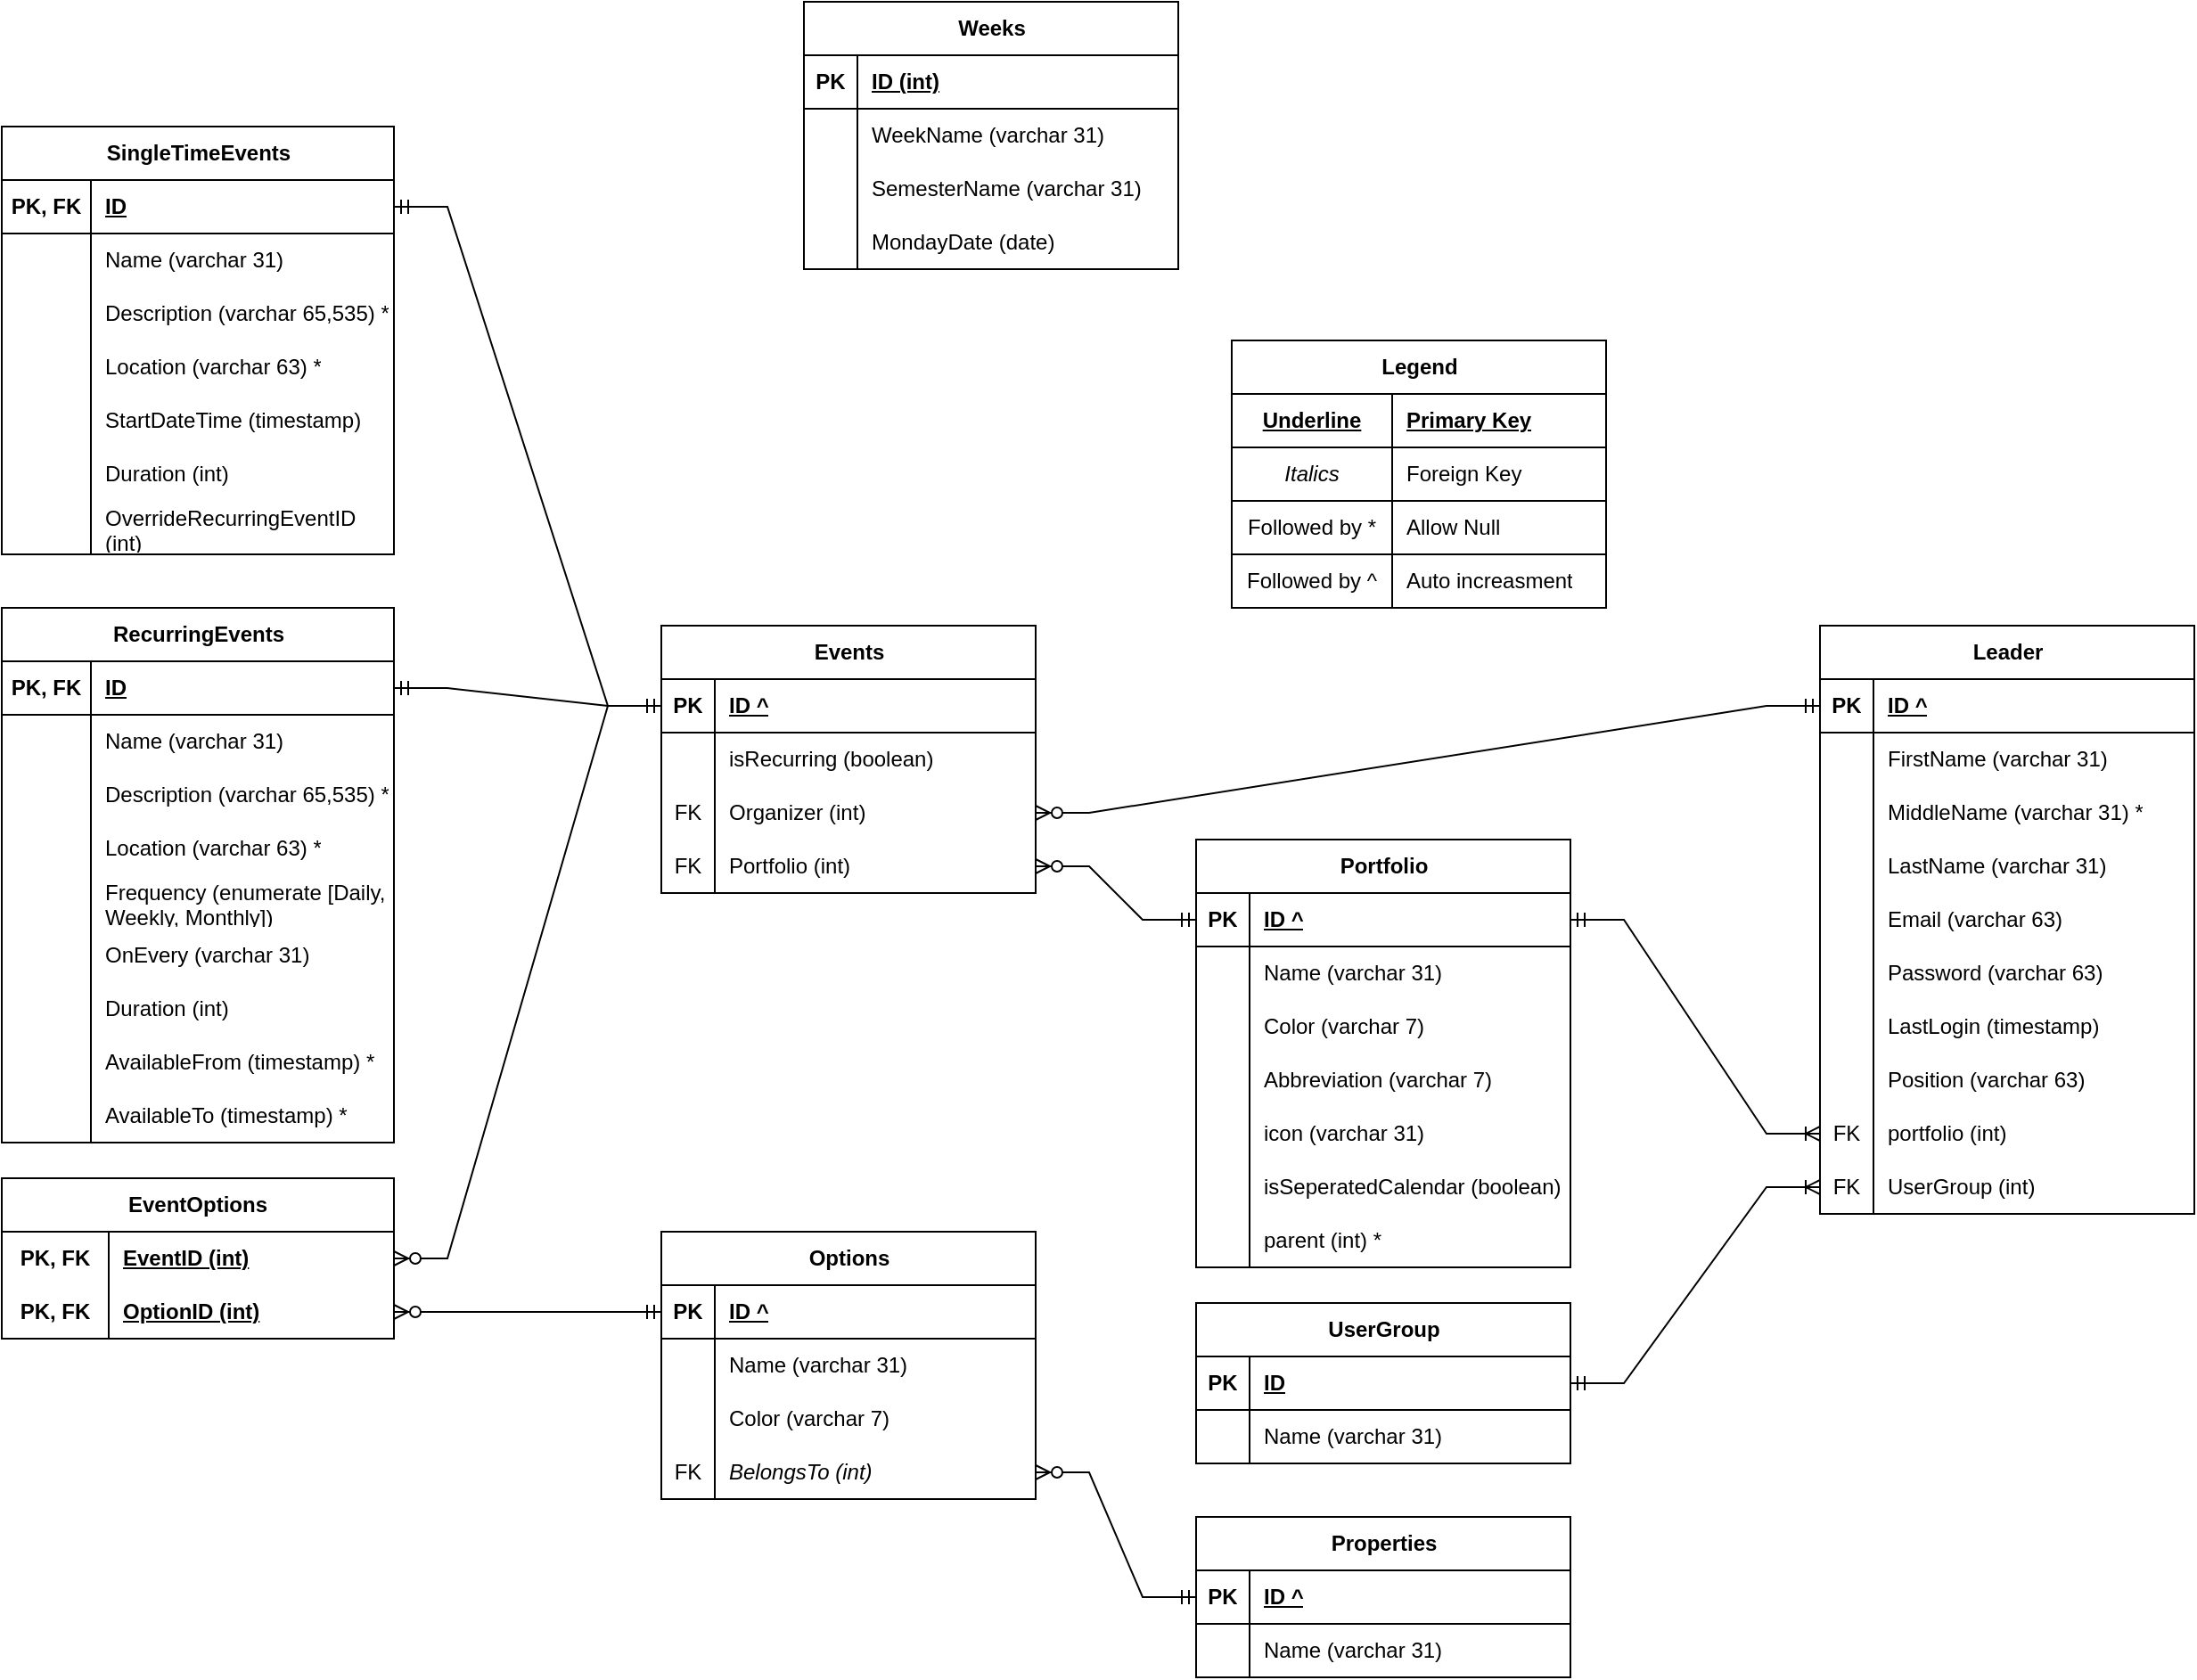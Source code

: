 <mxfile version="22.1.2" type="device">
  <diagram id="R2lEEEUBdFMjLlhIrx00" name="Page-1">
    <mxGraphModel dx="1730" dy="544" grid="1" gridSize="10" guides="1" tooltips="1" connect="1" arrows="1" fold="1" page="1" pageScale="1" pageWidth="850" pageHeight="1100" math="0" shadow="0" extFonts="Permanent Marker^https://fonts.googleapis.com/css?family=Permanent+Marker">
      <root>
        <mxCell id="0" />
        <mxCell id="1" parent="0" />
        <mxCell id="QvddxX4y_G2dr_vlLV70-15" value="Weeks" style="shape=table;startSize=30;container=1;collapsible=1;childLayout=tableLayout;fixedRows=1;rowLines=0;fontStyle=1;align=center;resizeLast=1;html=1;" parent="1" vertex="1">
          <mxGeometry x="-50" y="170" width="210" height="150" as="geometry" />
        </mxCell>
        <mxCell id="QvddxX4y_G2dr_vlLV70-16" value="" style="shape=tableRow;horizontal=0;startSize=0;swimlaneHead=0;swimlaneBody=0;fillColor=none;collapsible=0;dropTarget=0;points=[[0,0.5],[1,0.5]];portConstraint=eastwest;top=0;left=0;right=0;bottom=1;" parent="QvddxX4y_G2dr_vlLV70-15" vertex="1">
          <mxGeometry y="30" width="210" height="30" as="geometry" />
        </mxCell>
        <mxCell id="QvddxX4y_G2dr_vlLV70-17" value="PK" style="shape=partialRectangle;connectable=0;fillColor=none;top=0;left=0;bottom=0;right=0;fontStyle=1;overflow=hidden;whiteSpace=wrap;html=1;" parent="QvddxX4y_G2dr_vlLV70-16" vertex="1">
          <mxGeometry width="30" height="30" as="geometry">
            <mxRectangle width="30" height="30" as="alternateBounds" />
          </mxGeometry>
        </mxCell>
        <mxCell id="QvddxX4y_G2dr_vlLV70-18" value="ID (int)" style="shape=partialRectangle;connectable=0;fillColor=none;top=0;left=0;bottom=0;right=0;align=left;spacingLeft=6;fontStyle=5;overflow=hidden;whiteSpace=wrap;html=1;" parent="QvddxX4y_G2dr_vlLV70-16" vertex="1">
          <mxGeometry x="30" width="180" height="30" as="geometry">
            <mxRectangle width="180" height="30" as="alternateBounds" />
          </mxGeometry>
        </mxCell>
        <mxCell id="QvddxX4y_G2dr_vlLV70-19" value="" style="shape=tableRow;horizontal=0;startSize=0;swimlaneHead=0;swimlaneBody=0;fillColor=none;collapsible=0;dropTarget=0;points=[[0,0.5],[1,0.5]];portConstraint=eastwest;top=0;left=0;right=0;bottom=0;" parent="QvddxX4y_G2dr_vlLV70-15" vertex="1">
          <mxGeometry y="60" width="210" height="30" as="geometry" />
        </mxCell>
        <mxCell id="QvddxX4y_G2dr_vlLV70-20" value="" style="shape=partialRectangle;connectable=0;fillColor=none;top=0;left=0;bottom=0;right=0;editable=1;overflow=hidden;whiteSpace=wrap;html=1;" parent="QvddxX4y_G2dr_vlLV70-19" vertex="1">
          <mxGeometry width="30" height="30" as="geometry">
            <mxRectangle width="30" height="30" as="alternateBounds" />
          </mxGeometry>
        </mxCell>
        <mxCell id="QvddxX4y_G2dr_vlLV70-21" value="WeekName (varchar 31)" style="shape=partialRectangle;connectable=0;fillColor=none;top=0;left=0;bottom=0;right=0;align=left;spacingLeft=6;overflow=hidden;whiteSpace=wrap;html=1;" parent="QvddxX4y_G2dr_vlLV70-19" vertex="1">
          <mxGeometry x="30" width="180" height="30" as="geometry">
            <mxRectangle width="180" height="30" as="alternateBounds" />
          </mxGeometry>
        </mxCell>
        <mxCell id="QvddxX4y_G2dr_vlLV70-22" value="" style="shape=tableRow;horizontal=0;startSize=0;swimlaneHead=0;swimlaneBody=0;fillColor=none;collapsible=0;dropTarget=0;points=[[0,0.5],[1,0.5]];portConstraint=eastwest;top=0;left=0;right=0;bottom=0;" parent="QvddxX4y_G2dr_vlLV70-15" vertex="1">
          <mxGeometry y="90" width="210" height="30" as="geometry" />
        </mxCell>
        <mxCell id="QvddxX4y_G2dr_vlLV70-23" value="" style="shape=partialRectangle;connectable=0;fillColor=none;top=0;left=0;bottom=0;right=0;editable=1;overflow=hidden;whiteSpace=wrap;html=1;" parent="QvddxX4y_G2dr_vlLV70-22" vertex="1">
          <mxGeometry width="30" height="30" as="geometry">
            <mxRectangle width="30" height="30" as="alternateBounds" />
          </mxGeometry>
        </mxCell>
        <mxCell id="QvddxX4y_G2dr_vlLV70-24" value="SemesterName (varchar 31)" style="shape=partialRectangle;connectable=0;fillColor=none;top=0;left=0;bottom=0;right=0;align=left;spacingLeft=6;overflow=hidden;whiteSpace=wrap;html=1;" parent="QvddxX4y_G2dr_vlLV70-22" vertex="1">
          <mxGeometry x="30" width="180" height="30" as="geometry">
            <mxRectangle width="180" height="30" as="alternateBounds" />
          </mxGeometry>
        </mxCell>
        <mxCell id="QvddxX4y_G2dr_vlLV70-25" value="" style="shape=tableRow;horizontal=0;startSize=0;swimlaneHead=0;swimlaneBody=0;fillColor=none;collapsible=0;dropTarget=0;points=[[0,0.5],[1,0.5]];portConstraint=eastwest;top=0;left=0;right=0;bottom=0;" parent="QvddxX4y_G2dr_vlLV70-15" vertex="1">
          <mxGeometry y="120" width="210" height="30" as="geometry" />
        </mxCell>
        <mxCell id="QvddxX4y_G2dr_vlLV70-26" value="" style="shape=partialRectangle;connectable=0;fillColor=none;top=0;left=0;bottom=0;right=0;editable=1;overflow=hidden;whiteSpace=wrap;html=1;" parent="QvddxX4y_G2dr_vlLV70-25" vertex="1">
          <mxGeometry width="30" height="30" as="geometry">
            <mxRectangle width="30" height="30" as="alternateBounds" />
          </mxGeometry>
        </mxCell>
        <mxCell id="QvddxX4y_G2dr_vlLV70-27" value="MondayDate (date)" style="shape=partialRectangle;connectable=0;fillColor=none;top=0;left=0;bottom=0;right=0;align=left;spacingLeft=6;overflow=hidden;whiteSpace=wrap;html=1;" parent="QvddxX4y_G2dr_vlLV70-25" vertex="1">
          <mxGeometry x="30" width="180" height="30" as="geometry">
            <mxRectangle width="180" height="30" as="alternateBounds" />
          </mxGeometry>
        </mxCell>
        <mxCell id="QvddxX4y_G2dr_vlLV70-28" value="Portfolio" style="shape=table;startSize=30;container=1;collapsible=1;childLayout=tableLayout;fixedRows=1;rowLines=0;fontStyle=1;align=center;resizeLast=1;html=1;" parent="1" vertex="1">
          <mxGeometry x="170" y="640" width="210" height="240" as="geometry">
            <mxRectangle x="520" y="690" width="90" height="30" as="alternateBounds" />
          </mxGeometry>
        </mxCell>
        <mxCell id="QvddxX4y_G2dr_vlLV70-29" value="" style="shape=tableRow;horizontal=0;startSize=0;swimlaneHead=0;swimlaneBody=0;fillColor=none;collapsible=0;dropTarget=0;points=[[0,0.5],[1,0.5]];portConstraint=eastwest;top=0;left=0;right=0;bottom=1;" parent="QvddxX4y_G2dr_vlLV70-28" vertex="1">
          <mxGeometry y="30" width="210" height="30" as="geometry" />
        </mxCell>
        <mxCell id="QvddxX4y_G2dr_vlLV70-30" value="PK" style="shape=partialRectangle;connectable=0;fillColor=none;top=0;left=0;bottom=0;right=0;fontStyle=1;overflow=hidden;whiteSpace=wrap;html=1;" parent="QvddxX4y_G2dr_vlLV70-29" vertex="1">
          <mxGeometry width="30" height="30" as="geometry">
            <mxRectangle width="30" height="30" as="alternateBounds" />
          </mxGeometry>
        </mxCell>
        <mxCell id="QvddxX4y_G2dr_vlLV70-31" value="ID ^" style="shape=partialRectangle;connectable=0;fillColor=none;top=0;left=0;bottom=0;right=0;align=left;spacingLeft=6;fontStyle=5;overflow=hidden;whiteSpace=wrap;html=1;" parent="QvddxX4y_G2dr_vlLV70-29" vertex="1">
          <mxGeometry x="30" width="180" height="30" as="geometry">
            <mxRectangle width="180" height="30" as="alternateBounds" />
          </mxGeometry>
        </mxCell>
        <mxCell id="QvddxX4y_G2dr_vlLV70-32" value="" style="shape=tableRow;horizontal=0;startSize=0;swimlaneHead=0;swimlaneBody=0;fillColor=none;collapsible=0;dropTarget=0;points=[[0,0.5],[1,0.5]];portConstraint=eastwest;top=0;left=0;right=0;bottom=0;" parent="QvddxX4y_G2dr_vlLV70-28" vertex="1">
          <mxGeometry y="60" width="210" height="30" as="geometry" />
        </mxCell>
        <mxCell id="QvddxX4y_G2dr_vlLV70-33" value="" style="shape=partialRectangle;connectable=0;fillColor=none;top=0;left=0;bottom=0;right=0;editable=1;overflow=hidden;whiteSpace=wrap;html=1;" parent="QvddxX4y_G2dr_vlLV70-32" vertex="1">
          <mxGeometry width="30" height="30" as="geometry">
            <mxRectangle width="30" height="30" as="alternateBounds" />
          </mxGeometry>
        </mxCell>
        <mxCell id="QvddxX4y_G2dr_vlLV70-34" value="Name (varchar 31)" style="shape=partialRectangle;connectable=0;fillColor=none;top=0;left=0;bottom=0;right=0;align=left;spacingLeft=6;overflow=hidden;whiteSpace=wrap;html=1;" parent="QvddxX4y_G2dr_vlLV70-32" vertex="1">
          <mxGeometry x="30" width="180" height="30" as="geometry">
            <mxRectangle width="180" height="30" as="alternateBounds" />
          </mxGeometry>
        </mxCell>
        <mxCell id="QvddxX4y_G2dr_vlLV70-35" value="" style="shape=tableRow;horizontal=0;startSize=0;swimlaneHead=0;swimlaneBody=0;fillColor=none;collapsible=0;dropTarget=0;points=[[0,0.5],[1,0.5]];portConstraint=eastwest;top=0;left=0;right=0;bottom=0;" parent="QvddxX4y_G2dr_vlLV70-28" vertex="1">
          <mxGeometry y="90" width="210" height="30" as="geometry" />
        </mxCell>
        <mxCell id="QvddxX4y_G2dr_vlLV70-36" value="" style="shape=partialRectangle;connectable=0;fillColor=none;top=0;left=0;bottom=0;right=0;editable=1;overflow=hidden;whiteSpace=wrap;html=1;" parent="QvddxX4y_G2dr_vlLV70-35" vertex="1">
          <mxGeometry width="30" height="30" as="geometry">
            <mxRectangle width="30" height="30" as="alternateBounds" />
          </mxGeometry>
        </mxCell>
        <mxCell id="QvddxX4y_G2dr_vlLV70-37" value="Color (varchar 7)" style="shape=partialRectangle;connectable=0;fillColor=none;top=0;left=0;bottom=0;right=0;align=left;spacingLeft=6;overflow=hidden;whiteSpace=wrap;html=1;" parent="QvddxX4y_G2dr_vlLV70-35" vertex="1">
          <mxGeometry x="30" width="180" height="30" as="geometry">
            <mxRectangle width="180" height="30" as="alternateBounds" />
          </mxGeometry>
        </mxCell>
        <mxCell id="QvddxX4y_G2dr_vlLV70-38" value="" style="shape=tableRow;horizontal=0;startSize=0;swimlaneHead=0;swimlaneBody=0;fillColor=none;collapsible=0;dropTarget=0;points=[[0,0.5],[1,0.5]];portConstraint=eastwest;top=0;left=0;right=0;bottom=0;" parent="QvddxX4y_G2dr_vlLV70-28" vertex="1">
          <mxGeometry y="120" width="210" height="30" as="geometry" />
        </mxCell>
        <mxCell id="QvddxX4y_G2dr_vlLV70-39" value="" style="shape=partialRectangle;connectable=0;fillColor=none;top=0;left=0;bottom=0;right=0;editable=1;overflow=hidden;whiteSpace=wrap;html=1;" parent="QvddxX4y_G2dr_vlLV70-38" vertex="1">
          <mxGeometry width="30" height="30" as="geometry">
            <mxRectangle width="30" height="30" as="alternateBounds" />
          </mxGeometry>
        </mxCell>
        <mxCell id="QvddxX4y_G2dr_vlLV70-40" value="Abbreviation (varchar 7)" style="shape=partialRectangle;connectable=0;fillColor=none;top=0;left=0;bottom=0;right=0;align=left;spacingLeft=6;overflow=hidden;whiteSpace=wrap;html=1;" parent="QvddxX4y_G2dr_vlLV70-38" vertex="1">
          <mxGeometry x="30" width="180" height="30" as="geometry">
            <mxRectangle width="180" height="30" as="alternateBounds" />
          </mxGeometry>
        </mxCell>
        <mxCell id="nYOVLngnIz4dAW5v_j5N-1" style="shape=tableRow;horizontal=0;startSize=0;swimlaneHead=0;swimlaneBody=0;fillColor=none;collapsible=0;dropTarget=0;points=[[0,0.5],[1,0.5]];portConstraint=eastwest;top=0;left=0;right=0;bottom=0;" vertex="1" parent="QvddxX4y_G2dr_vlLV70-28">
          <mxGeometry y="150" width="210" height="30" as="geometry" />
        </mxCell>
        <mxCell id="nYOVLngnIz4dAW5v_j5N-2" style="shape=partialRectangle;connectable=0;fillColor=none;top=0;left=0;bottom=0;right=0;editable=1;overflow=hidden;whiteSpace=wrap;html=1;" vertex="1" parent="nYOVLngnIz4dAW5v_j5N-1">
          <mxGeometry width="30" height="30" as="geometry">
            <mxRectangle width="30" height="30" as="alternateBounds" />
          </mxGeometry>
        </mxCell>
        <mxCell id="nYOVLngnIz4dAW5v_j5N-3" value="icon (varchar 31)" style="shape=partialRectangle;connectable=0;fillColor=none;top=0;left=0;bottom=0;right=0;align=left;spacingLeft=6;overflow=hidden;whiteSpace=wrap;html=1;" vertex="1" parent="nYOVLngnIz4dAW5v_j5N-1">
          <mxGeometry x="30" width="180" height="30" as="geometry">
            <mxRectangle width="180" height="30" as="alternateBounds" />
          </mxGeometry>
        </mxCell>
        <mxCell id="QvddxX4y_G2dr_vlLV70-73" style="shape=tableRow;horizontal=0;startSize=0;swimlaneHead=0;swimlaneBody=0;fillColor=none;collapsible=0;dropTarget=0;points=[[0,0.5],[1,0.5]];portConstraint=eastwest;top=0;left=0;right=0;bottom=0;" parent="QvddxX4y_G2dr_vlLV70-28" vertex="1">
          <mxGeometry y="180" width="210" height="30" as="geometry" />
        </mxCell>
        <mxCell id="QvddxX4y_G2dr_vlLV70-74" style="shape=partialRectangle;connectable=0;fillColor=none;top=0;left=0;bottom=0;right=0;editable=1;overflow=hidden;whiteSpace=wrap;html=1;" parent="QvddxX4y_G2dr_vlLV70-73" vertex="1">
          <mxGeometry width="30" height="30" as="geometry">
            <mxRectangle width="30" height="30" as="alternateBounds" />
          </mxGeometry>
        </mxCell>
        <mxCell id="QvddxX4y_G2dr_vlLV70-75" value="isSeperatedCalendar (boolean)" style="shape=partialRectangle;connectable=0;fillColor=none;top=0;left=0;bottom=0;right=0;align=left;spacingLeft=6;overflow=hidden;whiteSpace=wrap;html=1;" parent="QvddxX4y_G2dr_vlLV70-73" vertex="1">
          <mxGeometry x="30" width="180" height="30" as="geometry">
            <mxRectangle width="180" height="30" as="alternateBounds" />
          </mxGeometry>
        </mxCell>
        <mxCell id="nYOVLngnIz4dAW5v_j5N-44" style="shape=tableRow;horizontal=0;startSize=0;swimlaneHead=0;swimlaneBody=0;fillColor=none;collapsible=0;dropTarget=0;points=[[0,0.5],[1,0.5]];portConstraint=eastwest;top=0;left=0;right=0;bottom=0;" vertex="1" parent="QvddxX4y_G2dr_vlLV70-28">
          <mxGeometry y="210" width="210" height="30" as="geometry" />
        </mxCell>
        <mxCell id="nYOVLngnIz4dAW5v_j5N-45" style="shape=partialRectangle;connectable=0;fillColor=none;top=0;left=0;bottom=0;right=0;editable=1;overflow=hidden;whiteSpace=wrap;html=1;" vertex="1" parent="nYOVLngnIz4dAW5v_j5N-44">
          <mxGeometry width="30" height="30" as="geometry">
            <mxRectangle width="30" height="30" as="alternateBounds" />
          </mxGeometry>
        </mxCell>
        <mxCell id="nYOVLngnIz4dAW5v_j5N-46" value="parent (int) *" style="shape=partialRectangle;connectable=0;fillColor=none;top=0;left=0;bottom=0;right=0;align=left;spacingLeft=6;overflow=hidden;whiteSpace=wrap;html=1;" vertex="1" parent="nYOVLngnIz4dAW5v_j5N-44">
          <mxGeometry x="30" width="180" height="30" as="geometry">
            <mxRectangle width="180" height="30" as="alternateBounds" />
          </mxGeometry>
        </mxCell>
        <mxCell id="QvddxX4y_G2dr_vlLV70-52" value="Legend" style="shape=table;startSize=30;container=1;collapsible=1;childLayout=tableLayout;fixedRows=1;rowLines=0;fontStyle=1;align=center;resizeLast=1;html=1;swimlaneLine=1;" parent="1" vertex="1">
          <mxGeometry x="190" y="360" width="210" height="150" as="geometry" />
        </mxCell>
        <mxCell id="QvddxX4y_G2dr_vlLV70-53" value="" style="shape=tableRow;horizontal=0;startSize=0;swimlaneHead=0;swimlaneBody=0;fillColor=none;collapsible=0;dropTarget=0;points=[[0,0.5],[1,0.5]];portConstraint=eastwest;top=0;left=0;right=0;bottom=1;" parent="QvddxX4y_G2dr_vlLV70-52" vertex="1">
          <mxGeometry y="30" width="210" height="30" as="geometry" />
        </mxCell>
        <mxCell id="QvddxX4y_G2dr_vlLV70-54" value="&lt;u&gt;Underline&lt;/u&gt;" style="shape=partialRectangle;connectable=0;fillColor=none;top=0;left=0;bottom=0;right=0;fontStyle=1;overflow=hidden;whiteSpace=wrap;html=1;" parent="QvddxX4y_G2dr_vlLV70-53" vertex="1">
          <mxGeometry width="90" height="30" as="geometry">
            <mxRectangle width="90" height="30" as="alternateBounds" />
          </mxGeometry>
        </mxCell>
        <mxCell id="QvddxX4y_G2dr_vlLV70-55" value="&lt;span style=&quot;border-color: var(--border-color);&quot;&gt;Primary Key&lt;/span&gt;" style="shape=partialRectangle;connectable=0;fillColor=none;top=0;left=0;bottom=0;right=0;align=left;spacingLeft=6;fontStyle=5;overflow=hidden;whiteSpace=wrap;html=1;allowArrows=1;" parent="QvddxX4y_G2dr_vlLV70-53" vertex="1">
          <mxGeometry x="90" width="120" height="30" as="geometry">
            <mxRectangle width="120" height="30" as="alternateBounds" />
          </mxGeometry>
        </mxCell>
        <mxCell id="QvddxX4y_G2dr_vlLV70-56" value="" style="shape=tableRow;horizontal=0;startSize=0;swimlaneHead=0;swimlaneBody=0;fillColor=none;collapsible=0;dropTarget=0;points=[[0,0.5],[1,0.5]];portConstraint=eastwest;top=0;left=0;right=0;bottom=0;" parent="QvddxX4y_G2dr_vlLV70-52" vertex="1">
          <mxGeometry y="60" width="210" height="30" as="geometry" />
        </mxCell>
        <mxCell id="QvddxX4y_G2dr_vlLV70-57" value="&lt;i&gt;Italics&lt;/i&gt;" style="shape=partialRectangle;connectable=0;fillColor=none;top=0;left=0;bottom=1;right=0;editable=1;overflow=hidden;whiteSpace=wrap;html=1;shadow=0;" parent="QvddxX4y_G2dr_vlLV70-56" vertex="1">
          <mxGeometry width="90" height="30" as="geometry">
            <mxRectangle width="90" height="30" as="alternateBounds" />
          </mxGeometry>
        </mxCell>
        <mxCell id="QvddxX4y_G2dr_vlLV70-58" value="Foreign Key" style="shape=partialRectangle;connectable=0;fillColor=none;top=0;left=0;bottom=0;right=0;align=left;spacingLeft=6;overflow=hidden;whiteSpace=wrap;html=1;" parent="QvddxX4y_G2dr_vlLV70-56" vertex="1">
          <mxGeometry x="90" width="120" height="30" as="geometry">
            <mxRectangle width="120" height="30" as="alternateBounds" />
          </mxGeometry>
        </mxCell>
        <mxCell id="QvddxX4y_G2dr_vlLV70-59" value="" style="shape=tableRow;horizontal=0;startSize=0;swimlaneHead=0;swimlaneBody=0;fillColor=none;collapsible=0;dropTarget=0;points=[[0,0.5],[1,0.5]];portConstraint=eastwest;top=1;left=0;right=0;bottom=1;" parent="QvddxX4y_G2dr_vlLV70-52" vertex="1">
          <mxGeometry y="90" width="210" height="30" as="geometry" />
        </mxCell>
        <mxCell id="QvddxX4y_G2dr_vlLV70-60" value="Followed by *" style="shape=partialRectangle;connectable=0;fillColor=none;top=1;left=0;bottom=1;right=0;editable=1;overflow=hidden;whiteSpace=wrap;html=1;" parent="QvddxX4y_G2dr_vlLV70-59" vertex="1">
          <mxGeometry width="90" height="30" as="geometry">
            <mxRectangle width="90" height="30" as="alternateBounds" />
          </mxGeometry>
        </mxCell>
        <mxCell id="QvddxX4y_G2dr_vlLV70-61" value="Allow Null" style="shape=partialRectangle;connectable=0;fillColor=none;top=1;left=0;bottom=1;right=0;align=left;spacingLeft=6;overflow=hidden;whiteSpace=wrap;html=1;" parent="QvddxX4y_G2dr_vlLV70-59" vertex="1">
          <mxGeometry x="90" width="120" height="30" as="geometry">
            <mxRectangle width="120" height="30" as="alternateBounds" />
          </mxGeometry>
        </mxCell>
        <mxCell id="QvddxX4y_G2dr_vlLV70-62" value="" style="shape=tableRow;horizontal=0;startSize=0;swimlaneHead=0;swimlaneBody=0;fillColor=none;collapsible=0;dropTarget=0;points=[[0,0.5],[1,0.5]];portConstraint=eastwest;top=1;left=0;right=0;bottom=1;" parent="QvddxX4y_G2dr_vlLV70-52" vertex="1">
          <mxGeometry y="120" width="210" height="30" as="geometry" />
        </mxCell>
        <mxCell id="QvddxX4y_G2dr_vlLV70-63" value="Followed by ^" style="shape=partialRectangle;connectable=0;fillColor=none;top=1;left=0;bottom=1;right=0;editable=1;overflow=hidden;whiteSpace=wrap;html=1;" parent="QvddxX4y_G2dr_vlLV70-62" vertex="1">
          <mxGeometry width="90" height="30" as="geometry">
            <mxRectangle width="90" height="30" as="alternateBounds" />
          </mxGeometry>
        </mxCell>
        <mxCell id="QvddxX4y_G2dr_vlLV70-64" value="Auto increasment" style="shape=partialRectangle;connectable=0;fillColor=none;top=1;left=0;bottom=1;right=0;align=left;spacingLeft=6;overflow=hidden;whiteSpace=wrap;html=1;" parent="QvddxX4y_G2dr_vlLV70-62" vertex="1">
          <mxGeometry x="90" width="120" height="30" as="geometry">
            <mxRectangle width="120" height="30" as="alternateBounds" />
          </mxGeometry>
        </mxCell>
        <mxCell id="QvddxX4y_G2dr_vlLV70-92" value="Leader" style="shape=table;startSize=30;container=1;collapsible=1;childLayout=tableLayout;fixedRows=1;rowLines=0;fontStyle=1;align=center;resizeLast=1;html=1;" parent="1" vertex="1">
          <mxGeometry x="520" y="520" width="210" height="330" as="geometry">
            <mxRectangle x="520" y="690" width="90" height="30" as="alternateBounds" />
          </mxGeometry>
        </mxCell>
        <mxCell id="QvddxX4y_G2dr_vlLV70-93" value="" style="shape=tableRow;horizontal=0;startSize=0;swimlaneHead=0;swimlaneBody=0;fillColor=none;collapsible=0;dropTarget=0;points=[[0,0.5],[1,0.5]];portConstraint=eastwest;top=0;left=0;right=0;bottom=1;" parent="QvddxX4y_G2dr_vlLV70-92" vertex="1">
          <mxGeometry y="30" width="210" height="30" as="geometry" />
        </mxCell>
        <mxCell id="QvddxX4y_G2dr_vlLV70-94" value="PK" style="shape=partialRectangle;connectable=0;fillColor=none;top=0;left=0;bottom=0;right=0;fontStyle=1;overflow=hidden;whiteSpace=wrap;html=1;" parent="QvddxX4y_G2dr_vlLV70-93" vertex="1">
          <mxGeometry width="30" height="30" as="geometry">
            <mxRectangle width="30" height="30" as="alternateBounds" />
          </mxGeometry>
        </mxCell>
        <mxCell id="QvddxX4y_G2dr_vlLV70-95" value="ID ^" style="shape=partialRectangle;connectable=0;fillColor=none;top=0;left=0;bottom=0;right=0;align=left;spacingLeft=6;fontStyle=5;overflow=hidden;whiteSpace=wrap;html=1;" parent="QvddxX4y_G2dr_vlLV70-93" vertex="1">
          <mxGeometry x="30" width="180" height="30" as="geometry">
            <mxRectangle width="180" height="30" as="alternateBounds" />
          </mxGeometry>
        </mxCell>
        <mxCell id="QvddxX4y_G2dr_vlLV70-96" value="" style="shape=tableRow;horizontal=0;startSize=0;swimlaneHead=0;swimlaneBody=0;fillColor=none;collapsible=0;dropTarget=0;points=[[0,0.5],[1,0.5]];portConstraint=eastwest;top=0;left=0;right=0;bottom=0;" parent="QvddxX4y_G2dr_vlLV70-92" vertex="1">
          <mxGeometry y="60" width="210" height="30" as="geometry" />
        </mxCell>
        <mxCell id="QvddxX4y_G2dr_vlLV70-97" value="" style="shape=partialRectangle;connectable=0;fillColor=none;top=0;left=0;bottom=0;right=0;editable=1;overflow=hidden;whiteSpace=wrap;html=1;" parent="QvddxX4y_G2dr_vlLV70-96" vertex="1">
          <mxGeometry width="30" height="30" as="geometry">
            <mxRectangle width="30" height="30" as="alternateBounds" />
          </mxGeometry>
        </mxCell>
        <mxCell id="QvddxX4y_G2dr_vlLV70-98" value="FirstName (varchar 31)" style="shape=partialRectangle;connectable=0;fillColor=none;top=0;left=0;bottom=0;right=0;align=left;spacingLeft=6;overflow=hidden;whiteSpace=wrap;html=1;" parent="QvddxX4y_G2dr_vlLV70-96" vertex="1">
          <mxGeometry x="30" width="180" height="30" as="geometry">
            <mxRectangle width="180" height="30" as="alternateBounds" />
          </mxGeometry>
        </mxCell>
        <mxCell id="QvddxX4y_G2dr_vlLV70-99" value="" style="shape=tableRow;horizontal=0;startSize=0;swimlaneHead=0;swimlaneBody=0;fillColor=none;collapsible=0;dropTarget=0;points=[[0,0.5],[1,0.5]];portConstraint=eastwest;top=0;left=0;right=0;bottom=0;" parent="QvddxX4y_G2dr_vlLV70-92" vertex="1">
          <mxGeometry y="90" width="210" height="30" as="geometry" />
        </mxCell>
        <mxCell id="QvddxX4y_G2dr_vlLV70-100" value="" style="shape=partialRectangle;connectable=0;fillColor=none;top=0;left=0;bottom=0;right=0;editable=1;overflow=hidden;whiteSpace=wrap;html=1;" parent="QvddxX4y_G2dr_vlLV70-99" vertex="1">
          <mxGeometry width="30" height="30" as="geometry">
            <mxRectangle width="30" height="30" as="alternateBounds" />
          </mxGeometry>
        </mxCell>
        <mxCell id="QvddxX4y_G2dr_vlLV70-101" value="MiddleName (varchar 31) *" style="shape=partialRectangle;connectable=0;fillColor=none;top=0;left=0;bottom=0;right=0;align=left;spacingLeft=6;overflow=hidden;whiteSpace=wrap;html=1;" parent="QvddxX4y_G2dr_vlLV70-99" vertex="1">
          <mxGeometry x="30" width="180" height="30" as="geometry">
            <mxRectangle width="180" height="30" as="alternateBounds" />
          </mxGeometry>
        </mxCell>
        <mxCell id="QvddxX4y_G2dr_vlLV70-102" value="" style="shape=tableRow;horizontal=0;startSize=0;swimlaneHead=0;swimlaneBody=0;fillColor=none;collapsible=0;dropTarget=0;points=[[0,0.5],[1,0.5]];portConstraint=eastwest;top=0;left=0;right=0;bottom=0;" parent="QvddxX4y_G2dr_vlLV70-92" vertex="1">
          <mxGeometry y="120" width="210" height="30" as="geometry" />
        </mxCell>
        <mxCell id="QvddxX4y_G2dr_vlLV70-103" value="" style="shape=partialRectangle;connectable=0;fillColor=none;top=0;left=0;bottom=0;right=0;editable=1;overflow=hidden;whiteSpace=wrap;html=1;" parent="QvddxX4y_G2dr_vlLV70-102" vertex="1">
          <mxGeometry width="30" height="30" as="geometry">
            <mxRectangle width="30" height="30" as="alternateBounds" />
          </mxGeometry>
        </mxCell>
        <mxCell id="QvddxX4y_G2dr_vlLV70-104" value="LastName (varchar 31)" style="shape=partialRectangle;connectable=0;fillColor=none;top=0;left=0;bottom=0;right=0;align=left;spacingLeft=6;overflow=hidden;whiteSpace=wrap;html=1;" parent="QvddxX4y_G2dr_vlLV70-102" vertex="1">
          <mxGeometry x="30" width="180" height="30" as="geometry">
            <mxRectangle width="180" height="30" as="alternateBounds" />
          </mxGeometry>
        </mxCell>
        <mxCell id="QvddxX4y_G2dr_vlLV70-105" style="shape=tableRow;horizontal=0;startSize=0;swimlaneHead=0;swimlaneBody=0;fillColor=none;collapsible=0;dropTarget=0;points=[[0,0.5],[1,0.5]];portConstraint=eastwest;top=0;left=0;right=0;bottom=0;" parent="QvddxX4y_G2dr_vlLV70-92" vertex="1">
          <mxGeometry y="150" width="210" height="30" as="geometry" />
        </mxCell>
        <mxCell id="QvddxX4y_G2dr_vlLV70-106" style="shape=partialRectangle;connectable=0;fillColor=none;top=0;left=0;bottom=0;right=0;editable=1;overflow=hidden;whiteSpace=wrap;html=1;" parent="QvddxX4y_G2dr_vlLV70-105" vertex="1">
          <mxGeometry width="30" height="30" as="geometry">
            <mxRectangle width="30" height="30" as="alternateBounds" />
          </mxGeometry>
        </mxCell>
        <mxCell id="QvddxX4y_G2dr_vlLV70-107" value="Email (varchar 63)" style="shape=partialRectangle;connectable=0;fillColor=none;top=0;left=0;bottom=0;right=0;align=left;spacingLeft=6;overflow=hidden;whiteSpace=wrap;html=1;" parent="QvddxX4y_G2dr_vlLV70-105" vertex="1">
          <mxGeometry x="30" width="180" height="30" as="geometry">
            <mxRectangle width="180" height="30" as="alternateBounds" />
          </mxGeometry>
        </mxCell>
        <mxCell id="QvddxX4y_G2dr_vlLV70-117" style="shape=tableRow;horizontal=0;startSize=0;swimlaneHead=0;swimlaneBody=0;fillColor=none;collapsible=0;dropTarget=0;points=[[0,0.5],[1,0.5]];portConstraint=eastwest;top=0;left=0;right=0;bottom=0;" parent="QvddxX4y_G2dr_vlLV70-92" vertex="1">
          <mxGeometry y="180" width="210" height="30" as="geometry" />
        </mxCell>
        <mxCell id="QvddxX4y_G2dr_vlLV70-118" style="shape=partialRectangle;connectable=0;fillColor=none;top=0;left=0;bottom=0;right=0;editable=1;overflow=hidden;whiteSpace=wrap;html=1;" parent="QvddxX4y_G2dr_vlLV70-117" vertex="1">
          <mxGeometry width="30" height="30" as="geometry">
            <mxRectangle width="30" height="30" as="alternateBounds" />
          </mxGeometry>
        </mxCell>
        <mxCell id="QvddxX4y_G2dr_vlLV70-119" value="Password (varchar 63)" style="shape=partialRectangle;connectable=0;fillColor=none;top=0;left=0;bottom=0;right=0;align=left;spacingLeft=6;overflow=hidden;whiteSpace=wrap;html=1;" parent="QvddxX4y_G2dr_vlLV70-117" vertex="1">
          <mxGeometry x="30" width="180" height="30" as="geometry">
            <mxRectangle width="180" height="30" as="alternateBounds" />
          </mxGeometry>
        </mxCell>
        <mxCell id="QvddxX4y_G2dr_vlLV70-114" style="shape=tableRow;horizontal=0;startSize=0;swimlaneHead=0;swimlaneBody=0;fillColor=none;collapsible=0;dropTarget=0;points=[[0,0.5],[1,0.5]];portConstraint=eastwest;top=0;left=0;right=0;bottom=0;" parent="QvddxX4y_G2dr_vlLV70-92" vertex="1">
          <mxGeometry y="210" width="210" height="30" as="geometry" />
        </mxCell>
        <mxCell id="QvddxX4y_G2dr_vlLV70-115" style="shape=partialRectangle;connectable=0;fillColor=none;top=0;left=0;bottom=0;right=0;editable=1;overflow=hidden;whiteSpace=wrap;html=1;" parent="QvddxX4y_G2dr_vlLV70-114" vertex="1">
          <mxGeometry width="30" height="30" as="geometry">
            <mxRectangle width="30" height="30" as="alternateBounds" />
          </mxGeometry>
        </mxCell>
        <mxCell id="QvddxX4y_G2dr_vlLV70-116" value="LastLogin (timestamp)" style="shape=partialRectangle;connectable=0;fillColor=none;top=0;left=0;bottom=0;right=0;align=left;spacingLeft=6;overflow=hidden;whiteSpace=wrap;html=1;" parent="QvddxX4y_G2dr_vlLV70-114" vertex="1">
          <mxGeometry x="30" width="180" height="30" as="geometry">
            <mxRectangle width="180" height="30" as="alternateBounds" />
          </mxGeometry>
        </mxCell>
        <mxCell id="QvddxX4y_G2dr_vlLV70-111" style="shape=tableRow;horizontal=0;startSize=0;swimlaneHead=0;swimlaneBody=0;fillColor=none;collapsible=0;dropTarget=0;points=[[0,0.5],[1,0.5]];portConstraint=eastwest;top=0;left=0;right=0;bottom=0;" parent="QvddxX4y_G2dr_vlLV70-92" vertex="1">
          <mxGeometry y="240" width="210" height="30" as="geometry" />
        </mxCell>
        <mxCell id="QvddxX4y_G2dr_vlLV70-112" style="shape=partialRectangle;connectable=0;fillColor=none;top=0;left=0;bottom=0;right=0;editable=1;overflow=hidden;whiteSpace=wrap;html=1;" parent="QvddxX4y_G2dr_vlLV70-111" vertex="1">
          <mxGeometry width="30" height="30" as="geometry">
            <mxRectangle width="30" height="30" as="alternateBounds" />
          </mxGeometry>
        </mxCell>
        <mxCell id="QvddxX4y_G2dr_vlLV70-113" value="Position (varchar 63)" style="shape=partialRectangle;connectable=0;fillColor=none;top=0;left=0;bottom=0;right=0;align=left;spacingLeft=6;overflow=hidden;whiteSpace=wrap;html=1;" parent="QvddxX4y_G2dr_vlLV70-111" vertex="1">
          <mxGeometry x="30" width="180" height="30" as="geometry">
            <mxRectangle width="180" height="30" as="alternateBounds" />
          </mxGeometry>
        </mxCell>
        <mxCell id="nYOVLngnIz4dAW5v_j5N-40" style="shape=tableRow;horizontal=0;startSize=0;swimlaneHead=0;swimlaneBody=0;fillColor=none;collapsible=0;dropTarget=0;points=[[0,0.5],[1,0.5]];portConstraint=eastwest;top=0;left=0;right=0;bottom=0;" vertex="1" parent="QvddxX4y_G2dr_vlLV70-92">
          <mxGeometry y="270" width="210" height="30" as="geometry" />
        </mxCell>
        <mxCell id="nYOVLngnIz4dAW5v_j5N-41" value="FK" style="shape=partialRectangle;connectable=0;fillColor=none;top=0;left=0;bottom=0;right=0;editable=1;overflow=hidden;whiteSpace=wrap;html=1;" vertex="1" parent="nYOVLngnIz4dAW5v_j5N-40">
          <mxGeometry width="30" height="30" as="geometry">
            <mxRectangle width="30" height="30" as="alternateBounds" />
          </mxGeometry>
        </mxCell>
        <mxCell id="nYOVLngnIz4dAW5v_j5N-42" value="portfolio (int)" style="shape=partialRectangle;connectable=0;fillColor=none;top=0;left=0;bottom=0;right=0;align=left;spacingLeft=6;overflow=hidden;whiteSpace=wrap;html=1;" vertex="1" parent="nYOVLngnIz4dAW5v_j5N-40">
          <mxGeometry x="30" width="180" height="30" as="geometry">
            <mxRectangle width="180" height="30" as="alternateBounds" />
          </mxGeometry>
        </mxCell>
        <mxCell id="QvddxX4y_G2dr_vlLV70-120" style="shape=tableRow;horizontal=0;startSize=0;swimlaneHead=0;swimlaneBody=0;fillColor=none;collapsible=0;dropTarget=0;points=[[0,0.5],[1,0.5]];portConstraint=eastwest;top=0;left=0;right=0;bottom=0;" parent="QvddxX4y_G2dr_vlLV70-92" vertex="1">
          <mxGeometry y="300" width="210" height="30" as="geometry" />
        </mxCell>
        <mxCell id="QvddxX4y_G2dr_vlLV70-121" value="FK" style="shape=partialRectangle;connectable=0;fillColor=none;top=0;left=0;bottom=0;right=0;editable=1;overflow=hidden;whiteSpace=wrap;html=1;" parent="QvddxX4y_G2dr_vlLV70-120" vertex="1">
          <mxGeometry width="30" height="30" as="geometry">
            <mxRectangle width="30" height="30" as="alternateBounds" />
          </mxGeometry>
        </mxCell>
        <mxCell id="QvddxX4y_G2dr_vlLV70-122" value="UserGroup (int)" style="shape=partialRectangle;connectable=0;fillColor=none;top=0;left=0;bottom=0;right=0;align=left;spacingLeft=6;overflow=hidden;whiteSpace=wrap;html=1;" parent="QvddxX4y_G2dr_vlLV70-120" vertex="1">
          <mxGeometry x="30" width="180" height="30" as="geometry">
            <mxRectangle width="180" height="30" as="alternateBounds" />
          </mxGeometry>
        </mxCell>
        <mxCell id="QvddxX4y_G2dr_vlLV70-123" value="UserGroup" style="shape=table;startSize=30;container=1;collapsible=1;childLayout=tableLayout;fixedRows=1;rowLines=0;fontStyle=1;align=center;resizeLast=1;html=1;" parent="1" vertex="1">
          <mxGeometry x="170" y="900" width="210" height="90" as="geometry">
            <mxRectangle x="520" y="690" width="90" height="30" as="alternateBounds" />
          </mxGeometry>
        </mxCell>
        <mxCell id="QvddxX4y_G2dr_vlLV70-124" value="" style="shape=tableRow;horizontal=0;startSize=0;swimlaneHead=0;swimlaneBody=0;fillColor=none;collapsible=0;dropTarget=0;points=[[0,0.5],[1,0.5]];portConstraint=eastwest;top=0;left=0;right=0;bottom=1;" parent="QvddxX4y_G2dr_vlLV70-123" vertex="1">
          <mxGeometry y="30" width="210" height="30" as="geometry" />
        </mxCell>
        <mxCell id="QvddxX4y_G2dr_vlLV70-125" value="PK" style="shape=partialRectangle;connectable=0;fillColor=none;top=0;left=0;bottom=0;right=0;fontStyle=1;overflow=hidden;whiteSpace=wrap;html=1;" parent="QvddxX4y_G2dr_vlLV70-124" vertex="1">
          <mxGeometry width="30" height="30" as="geometry">
            <mxRectangle width="30" height="30" as="alternateBounds" />
          </mxGeometry>
        </mxCell>
        <mxCell id="QvddxX4y_G2dr_vlLV70-126" value="ID" style="shape=partialRectangle;connectable=0;fillColor=none;top=0;left=0;bottom=0;right=0;align=left;spacingLeft=6;fontStyle=5;overflow=hidden;whiteSpace=wrap;html=1;" parent="QvddxX4y_G2dr_vlLV70-124" vertex="1">
          <mxGeometry x="30" width="180" height="30" as="geometry">
            <mxRectangle width="180" height="30" as="alternateBounds" />
          </mxGeometry>
        </mxCell>
        <mxCell id="QvddxX4y_G2dr_vlLV70-127" value="" style="shape=tableRow;horizontal=0;startSize=0;swimlaneHead=0;swimlaneBody=0;fillColor=none;collapsible=0;dropTarget=0;points=[[0,0.5],[1,0.5]];portConstraint=eastwest;top=0;left=0;right=0;bottom=0;" parent="QvddxX4y_G2dr_vlLV70-123" vertex="1">
          <mxGeometry y="60" width="210" height="30" as="geometry" />
        </mxCell>
        <mxCell id="QvddxX4y_G2dr_vlLV70-128" value="" style="shape=partialRectangle;connectable=0;fillColor=none;top=0;left=0;bottom=0;right=0;editable=1;overflow=hidden;whiteSpace=wrap;html=1;" parent="QvddxX4y_G2dr_vlLV70-127" vertex="1">
          <mxGeometry width="30" height="30" as="geometry">
            <mxRectangle width="30" height="30" as="alternateBounds" />
          </mxGeometry>
        </mxCell>
        <mxCell id="QvddxX4y_G2dr_vlLV70-129" value="Name (varchar 31)" style="shape=partialRectangle;connectable=0;fillColor=none;top=0;left=0;bottom=0;right=0;align=left;spacingLeft=6;overflow=hidden;whiteSpace=wrap;html=1;" parent="QvddxX4y_G2dr_vlLV70-127" vertex="1">
          <mxGeometry x="30" width="180" height="30" as="geometry">
            <mxRectangle width="180" height="30" as="alternateBounds" />
          </mxGeometry>
        </mxCell>
        <mxCell id="QvddxX4y_G2dr_vlLV70-140" value="SingleTimeEvents" style="shape=table;startSize=30;container=1;collapsible=1;childLayout=tableLayout;fixedRows=1;rowLines=0;fontStyle=1;align=center;resizeLast=1;html=1;" parent="1" vertex="1">
          <mxGeometry x="-500" y="240" width="220" height="240" as="geometry">
            <mxRectangle x="520" y="690" width="90" height="30" as="alternateBounds" />
          </mxGeometry>
        </mxCell>
        <mxCell id="QvddxX4y_G2dr_vlLV70-141" value="" style="shape=tableRow;horizontal=0;startSize=0;swimlaneHead=0;swimlaneBody=0;fillColor=none;collapsible=0;dropTarget=0;points=[[0,0.5],[1,0.5]];portConstraint=eastwest;top=0;left=0;right=0;bottom=1;" parent="QvddxX4y_G2dr_vlLV70-140" vertex="1">
          <mxGeometry y="30" width="220" height="30" as="geometry" />
        </mxCell>
        <mxCell id="QvddxX4y_G2dr_vlLV70-142" value="PK, FK" style="shape=partialRectangle;connectable=0;fillColor=none;top=0;left=0;bottom=0;right=0;fontStyle=1;overflow=hidden;whiteSpace=wrap;html=1;" parent="QvddxX4y_G2dr_vlLV70-141" vertex="1">
          <mxGeometry width="50" height="30" as="geometry">
            <mxRectangle width="50" height="30" as="alternateBounds" />
          </mxGeometry>
        </mxCell>
        <mxCell id="QvddxX4y_G2dr_vlLV70-143" value="ID" style="shape=partialRectangle;connectable=0;fillColor=none;top=0;left=0;bottom=0;right=0;align=left;spacingLeft=6;fontStyle=5;overflow=hidden;whiteSpace=wrap;html=1;" parent="QvddxX4y_G2dr_vlLV70-141" vertex="1">
          <mxGeometry x="50" width="170" height="30" as="geometry">
            <mxRectangle width="170" height="30" as="alternateBounds" />
          </mxGeometry>
        </mxCell>
        <mxCell id="QvddxX4y_G2dr_vlLV70-144" value="" style="shape=tableRow;horizontal=0;startSize=0;swimlaneHead=0;swimlaneBody=0;fillColor=none;collapsible=0;dropTarget=0;points=[[0,0.5],[1,0.5]];portConstraint=eastwest;top=0;left=0;right=0;bottom=0;" parent="QvddxX4y_G2dr_vlLV70-140" vertex="1">
          <mxGeometry y="60" width="220" height="30" as="geometry" />
        </mxCell>
        <mxCell id="QvddxX4y_G2dr_vlLV70-145" value="" style="shape=partialRectangle;connectable=0;fillColor=none;top=0;left=0;bottom=0;right=0;editable=1;overflow=hidden;whiteSpace=wrap;html=1;" parent="QvddxX4y_G2dr_vlLV70-144" vertex="1">
          <mxGeometry width="50" height="30" as="geometry">
            <mxRectangle width="50" height="30" as="alternateBounds" />
          </mxGeometry>
        </mxCell>
        <mxCell id="QvddxX4y_G2dr_vlLV70-146" value="Name (varchar 31)" style="shape=partialRectangle;connectable=0;fillColor=none;top=0;left=0;bottom=0;right=0;align=left;spacingLeft=6;overflow=hidden;whiteSpace=wrap;html=1;" parent="QvddxX4y_G2dr_vlLV70-144" vertex="1">
          <mxGeometry x="50" width="170" height="30" as="geometry">
            <mxRectangle width="170" height="30" as="alternateBounds" />
          </mxGeometry>
        </mxCell>
        <mxCell id="QvddxX4y_G2dr_vlLV70-147" value="" style="shape=tableRow;horizontal=0;startSize=0;swimlaneHead=0;swimlaneBody=0;fillColor=none;collapsible=0;dropTarget=0;points=[[0,0.5],[1,0.5]];portConstraint=eastwest;top=0;left=0;right=0;bottom=0;" parent="QvddxX4y_G2dr_vlLV70-140" vertex="1">
          <mxGeometry y="90" width="220" height="30" as="geometry" />
        </mxCell>
        <mxCell id="QvddxX4y_G2dr_vlLV70-148" value="" style="shape=partialRectangle;connectable=0;fillColor=none;top=0;left=0;bottom=0;right=0;editable=1;overflow=hidden;whiteSpace=wrap;html=1;" parent="QvddxX4y_G2dr_vlLV70-147" vertex="1">
          <mxGeometry width="50" height="30" as="geometry">
            <mxRectangle width="50" height="30" as="alternateBounds" />
          </mxGeometry>
        </mxCell>
        <mxCell id="QvddxX4y_G2dr_vlLV70-149" value="Description (varchar 65,535) *" style="shape=partialRectangle;connectable=0;fillColor=none;top=0;left=0;bottom=0;right=0;align=left;spacingLeft=6;overflow=hidden;whiteSpace=wrap;html=1;" parent="QvddxX4y_G2dr_vlLV70-147" vertex="1">
          <mxGeometry x="50" width="170" height="30" as="geometry">
            <mxRectangle width="170" height="30" as="alternateBounds" />
          </mxGeometry>
        </mxCell>
        <mxCell id="QvddxX4y_G2dr_vlLV70-150" value="" style="shape=tableRow;horizontal=0;startSize=0;swimlaneHead=0;swimlaneBody=0;fillColor=none;collapsible=0;dropTarget=0;points=[[0,0.5],[1,0.5]];portConstraint=eastwest;top=0;left=0;right=0;bottom=0;" parent="QvddxX4y_G2dr_vlLV70-140" vertex="1">
          <mxGeometry y="120" width="220" height="30" as="geometry" />
        </mxCell>
        <mxCell id="QvddxX4y_G2dr_vlLV70-151" value="" style="shape=partialRectangle;connectable=0;fillColor=none;top=0;left=0;bottom=0;right=0;editable=1;overflow=hidden;whiteSpace=wrap;html=1;" parent="QvddxX4y_G2dr_vlLV70-150" vertex="1">
          <mxGeometry width="50" height="30" as="geometry">
            <mxRectangle width="50" height="30" as="alternateBounds" />
          </mxGeometry>
        </mxCell>
        <mxCell id="QvddxX4y_G2dr_vlLV70-152" value="Location (varchar 63) *" style="shape=partialRectangle;connectable=0;fillColor=none;top=0;left=0;bottom=0;right=0;align=left;spacingLeft=6;overflow=hidden;whiteSpace=wrap;html=1;" parent="QvddxX4y_G2dr_vlLV70-150" vertex="1">
          <mxGeometry x="50" width="170" height="30" as="geometry">
            <mxRectangle width="170" height="30" as="alternateBounds" />
          </mxGeometry>
        </mxCell>
        <mxCell id="QvddxX4y_G2dr_vlLV70-153" style="shape=tableRow;horizontal=0;startSize=0;swimlaneHead=0;swimlaneBody=0;fillColor=none;collapsible=0;dropTarget=0;points=[[0,0.5],[1,0.5]];portConstraint=eastwest;top=0;left=0;right=0;bottom=0;" parent="QvddxX4y_G2dr_vlLV70-140" vertex="1">
          <mxGeometry y="150" width="220" height="30" as="geometry" />
        </mxCell>
        <mxCell id="QvddxX4y_G2dr_vlLV70-154" style="shape=partialRectangle;connectable=0;fillColor=none;top=0;left=0;bottom=0;right=0;editable=1;overflow=hidden;whiteSpace=wrap;html=1;" parent="QvddxX4y_G2dr_vlLV70-153" vertex="1">
          <mxGeometry width="50" height="30" as="geometry">
            <mxRectangle width="50" height="30" as="alternateBounds" />
          </mxGeometry>
        </mxCell>
        <mxCell id="QvddxX4y_G2dr_vlLV70-155" value="StartDateTime (timestamp)" style="shape=partialRectangle;connectable=0;fillColor=none;top=0;left=0;bottom=0;right=0;align=left;spacingLeft=6;overflow=hidden;whiteSpace=wrap;html=1;" parent="QvddxX4y_G2dr_vlLV70-153" vertex="1">
          <mxGeometry x="50" width="170" height="30" as="geometry">
            <mxRectangle width="170" height="30" as="alternateBounds" />
          </mxGeometry>
        </mxCell>
        <mxCell id="QvddxX4y_G2dr_vlLV70-156" style="shape=tableRow;horizontal=0;startSize=0;swimlaneHead=0;swimlaneBody=0;fillColor=none;collapsible=0;dropTarget=0;points=[[0,0.5],[1,0.5]];portConstraint=eastwest;top=0;left=0;right=0;bottom=0;" parent="QvddxX4y_G2dr_vlLV70-140" vertex="1">
          <mxGeometry y="180" width="220" height="30" as="geometry" />
        </mxCell>
        <mxCell id="QvddxX4y_G2dr_vlLV70-157" style="shape=partialRectangle;connectable=0;fillColor=none;top=0;left=0;bottom=0;right=0;editable=1;overflow=hidden;whiteSpace=wrap;html=1;" parent="QvddxX4y_G2dr_vlLV70-156" vertex="1">
          <mxGeometry width="50" height="30" as="geometry">
            <mxRectangle width="50" height="30" as="alternateBounds" />
          </mxGeometry>
        </mxCell>
        <mxCell id="QvddxX4y_G2dr_vlLV70-158" value="Duration (int)" style="shape=partialRectangle;connectable=0;fillColor=none;top=0;left=0;bottom=0;right=0;align=left;spacingLeft=6;overflow=hidden;whiteSpace=wrap;html=1;" parent="QvddxX4y_G2dr_vlLV70-156" vertex="1">
          <mxGeometry x="50" width="170" height="30" as="geometry">
            <mxRectangle width="170" height="30" as="alternateBounds" />
          </mxGeometry>
        </mxCell>
        <mxCell id="QvddxX4y_G2dr_vlLV70-162" style="shape=tableRow;horizontal=0;startSize=0;swimlaneHead=0;swimlaneBody=0;fillColor=none;collapsible=0;dropTarget=0;points=[[0,0.5],[1,0.5]];portConstraint=eastwest;top=0;left=0;right=0;bottom=0;" parent="QvddxX4y_G2dr_vlLV70-140" vertex="1">
          <mxGeometry y="210" width="220" height="30" as="geometry" />
        </mxCell>
        <mxCell id="QvddxX4y_G2dr_vlLV70-163" style="shape=partialRectangle;connectable=0;fillColor=none;top=0;left=0;bottom=0;right=0;editable=1;overflow=hidden;whiteSpace=wrap;html=1;" parent="QvddxX4y_G2dr_vlLV70-162" vertex="1">
          <mxGeometry width="50" height="30" as="geometry">
            <mxRectangle width="50" height="30" as="alternateBounds" />
          </mxGeometry>
        </mxCell>
        <mxCell id="QvddxX4y_G2dr_vlLV70-164" value="&lt;div&gt;OverrideRecurringEventID (int)&lt;/div&gt;" style="shape=partialRectangle;connectable=0;fillColor=none;top=0;left=0;bottom=0;right=0;align=left;spacingLeft=6;overflow=hidden;whiteSpace=wrap;html=1;" parent="QvddxX4y_G2dr_vlLV70-162" vertex="1">
          <mxGeometry x="50" width="170" height="30" as="geometry">
            <mxRectangle width="170" height="30" as="alternateBounds" />
          </mxGeometry>
        </mxCell>
        <mxCell id="QvddxX4y_G2dr_vlLV70-169" value="" style="edgeStyle=entityRelationEdgeStyle;fontSize=12;html=1;endArrow=ERzeroToMany;startArrow=ERmandOne;rounded=0;exitX=0;exitY=0.5;exitDx=0;exitDy=0;entryX=1;entryY=0.5;entryDx=0;entryDy=0;" parent="1" source="WM_T20QQDrYpHz8Ml5Re-2" target="UEdu4tcG6-XcL_6eetCU-42" edge="1">
          <mxGeometry width="100" height="100" relative="1" as="geometry">
            <mxPoint x="-210" y="1050" as="sourcePoint" />
            <mxPoint x="-110" y="800.0" as="targetPoint" />
          </mxGeometry>
        </mxCell>
        <mxCell id="QvddxX4y_G2dr_vlLV70-170" value="RecurringEvents" style="shape=table;startSize=30;container=1;collapsible=1;childLayout=tableLayout;fixedRows=1;rowLines=0;fontStyle=1;align=center;resizeLast=1;html=1;" parent="1" vertex="1">
          <mxGeometry x="-500" y="510" width="220" height="300" as="geometry">
            <mxRectangle x="520" y="690" width="90" height="30" as="alternateBounds" />
          </mxGeometry>
        </mxCell>
        <mxCell id="QvddxX4y_G2dr_vlLV70-171" value="" style="shape=tableRow;horizontal=0;startSize=0;swimlaneHead=0;swimlaneBody=0;fillColor=none;collapsible=0;dropTarget=0;points=[[0,0.5],[1,0.5]];portConstraint=eastwest;top=0;left=0;right=0;bottom=1;" parent="QvddxX4y_G2dr_vlLV70-170" vertex="1">
          <mxGeometry y="30" width="220" height="30" as="geometry" />
        </mxCell>
        <mxCell id="QvddxX4y_G2dr_vlLV70-172" value="PK, FK" style="shape=partialRectangle;connectable=0;fillColor=none;top=0;left=0;bottom=0;right=0;fontStyle=1;overflow=hidden;whiteSpace=wrap;html=1;" parent="QvddxX4y_G2dr_vlLV70-171" vertex="1">
          <mxGeometry width="50" height="30" as="geometry">
            <mxRectangle width="50" height="30" as="alternateBounds" />
          </mxGeometry>
        </mxCell>
        <mxCell id="QvddxX4y_G2dr_vlLV70-173" value="ID" style="shape=partialRectangle;connectable=0;fillColor=none;top=0;left=0;bottom=0;right=0;align=left;spacingLeft=6;fontStyle=5;overflow=hidden;whiteSpace=wrap;html=1;" parent="QvddxX4y_G2dr_vlLV70-171" vertex="1">
          <mxGeometry x="50" width="170" height="30" as="geometry">
            <mxRectangle width="170" height="30" as="alternateBounds" />
          </mxGeometry>
        </mxCell>
        <mxCell id="QvddxX4y_G2dr_vlLV70-174" value="" style="shape=tableRow;horizontal=0;startSize=0;swimlaneHead=0;swimlaneBody=0;fillColor=none;collapsible=0;dropTarget=0;points=[[0,0.5],[1,0.5]];portConstraint=eastwest;top=0;left=0;right=0;bottom=0;" parent="QvddxX4y_G2dr_vlLV70-170" vertex="1">
          <mxGeometry y="60" width="220" height="30" as="geometry" />
        </mxCell>
        <mxCell id="QvddxX4y_G2dr_vlLV70-175" value="" style="shape=partialRectangle;connectable=0;fillColor=none;top=0;left=0;bottom=0;right=0;editable=1;overflow=hidden;whiteSpace=wrap;html=1;" parent="QvddxX4y_G2dr_vlLV70-174" vertex="1">
          <mxGeometry width="50" height="30" as="geometry">
            <mxRectangle width="50" height="30" as="alternateBounds" />
          </mxGeometry>
        </mxCell>
        <mxCell id="QvddxX4y_G2dr_vlLV70-176" value="Name (varchar 31)" style="shape=partialRectangle;connectable=0;fillColor=none;top=0;left=0;bottom=0;right=0;align=left;spacingLeft=6;overflow=hidden;whiteSpace=wrap;html=1;" parent="QvddxX4y_G2dr_vlLV70-174" vertex="1">
          <mxGeometry x="50" width="170" height="30" as="geometry">
            <mxRectangle width="170" height="30" as="alternateBounds" />
          </mxGeometry>
        </mxCell>
        <mxCell id="QvddxX4y_G2dr_vlLV70-177" value="" style="shape=tableRow;horizontal=0;startSize=0;swimlaneHead=0;swimlaneBody=0;fillColor=none;collapsible=0;dropTarget=0;points=[[0,0.5],[1,0.5]];portConstraint=eastwest;top=0;left=0;right=0;bottom=0;" parent="QvddxX4y_G2dr_vlLV70-170" vertex="1">
          <mxGeometry y="90" width="220" height="30" as="geometry" />
        </mxCell>
        <mxCell id="QvddxX4y_G2dr_vlLV70-178" value="" style="shape=partialRectangle;connectable=0;fillColor=none;top=0;left=0;bottom=0;right=0;editable=1;overflow=hidden;whiteSpace=wrap;html=1;" parent="QvddxX4y_G2dr_vlLV70-177" vertex="1">
          <mxGeometry width="50" height="30" as="geometry">
            <mxRectangle width="50" height="30" as="alternateBounds" />
          </mxGeometry>
        </mxCell>
        <mxCell id="QvddxX4y_G2dr_vlLV70-179" value="Description (varchar 65,535) *" style="shape=partialRectangle;connectable=0;fillColor=none;top=0;left=0;bottom=0;right=0;align=left;spacingLeft=6;overflow=hidden;whiteSpace=wrap;html=1;" parent="QvddxX4y_G2dr_vlLV70-177" vertex="1">
          <mxGeometry x="50" width="170" height="30" as="geometry">
            <mxRectangle width="170" height="30" as="alternateBounds" />
          </mxGeometry>
        </mxCell>
        <mxCell id="QvddxX4y_G2dr_vlLV70-180" value="" style="shape=tableRow;horizontal=0;startSize=0;swimlaneHead=0;swimlaneBody=0;fillColor=none;collapsible=0;dropTarget=0;points=[[0,0.5],[1,0.5]];portConstraint=eastwest;top=0;left=0;right=0;bottom=0;" parent="QvddxX4y_G2dr_vlLV70-170" vertex="1">
          <mxGeometry y="120" width="220" height="30" as="geometry" />
        </mxCell>
        <mxCell id="QvddxX4y_G2dr_vlLV70-181" value="" style="shape=partialRectangle;connectable=0;fillColor=none;top=0;left=0;bottom=0;right=0;editable=1;overflow=hidden;whiteSpace=wrap;html=1;" parent="QvddxX4y_G2dr_vlLV70-180" vertex="1">
          <mxGeometry width="50" height="30" as="geometry">
            <mxRectangle width="50" height="30" as="alternateBounds" />
          </mxGeometry>
        </mxCell>
        <mxCell id="QvddxX4y_G2dr_vlLV70-182" value="Location (varchar 63) *" style="shape=partialRectangle;connectable=0;fillColor=none;top=0;left=0;bottom=0;right=0;align=left;spacingLeft=6;overflow=hidden;whiteSpace=wrap;html=1;" parent="QvddxX4y_G2dr_vlLV70-180" vertex="1">
          <mxGeometry x="50" width="170" height="30" as="geometry">
            <mxRectangle width="170" height="30" as="alternateBounds" />
          </mxGeometry>
        </mxCell>
        <mxCell id="QvddxX4y_G2dr_vlLV70-183" style="shape=tableRow;horizontal=0;startSize=0;swimlaneHead=0;swimlaneBody=0;fillColor=none;collapsible=0;dropTarget=0;points=[[0,0.5],[1,0.5]];portConstraint=eastwest;top=0;left=0;right=0;bottom=0;" parent="QvddxX4y_G2dr_vlLV70-170" vertex="1">
          <mxGeometry y="150" width="220" height="30" as="geometry" />
        </mxCell>
        <mxCell id="QvddxX4y_G2dr_vlLV70-184" style="shape=partialRectangle;connectable=0;fillColor=none;top=0;left=0;bottom=0;right=0;editable=1;overflow=hidden;whiteSpace=wrap;html=1;" parent="QvddxX4y_G2dr_vlLV70-183" vertex="1">
          <mxGeometry width="50" height="30" as="geometry">
            <mxRectangle width="50" height="30" as="alternateBounds" />
          </mxGeometry>
        </mxCell>
        <mxCell id="QvddxX4y_G2dr_vlLV70-185" value="Frequency (enumerate [Daily, Weekly, Monthly])" style="shape=partialRectangle;connectable=1;fillColor=none;top=0;left=0;bottom=0;right=0;align=left;spacingLeft=6;overflow=hidden;whiteSpace=wrap;html=1;movable=1;resizable=1;rotatable=1;deletable=1;editable=1;locked=0;" parent="QvddxX4y_G2dr_vlLV70-183" vertex="1">
          <mxGeometry x="50" width="170" height="30" as="geometry">
            <mxRectangle width="170" height="30" as="alternateBounds" />
          </mxGeometry>
        </mxCell>
        <mxCell id="QvddxX4y_G2dr_vlLV70-198" style="shape=tableRow;horizontal=0;startSize=0;swimlaneHead=0;swimlaneBody=0;fillColor=none;collapsible=0;dropTarget=0;points=[[0,0.5],[1,0.5]];portConstraint=eastwest;top=0;left=0;right=0;bottom=0;" parent="QvddxX4y_G2dr_vlLV70-170" vertex="1">
          <mxGeometry y="180" width="220" height="30" as="geometry" />
        </mxCell>
        <mxCell id="QvddxX4y_G2dr_vlLV70-199" style="shape=partialRectangle;connectable=0;fillColor=none;top=0;left=0;bottom=0;right=0;editable=1;overflow=hidden;whiteSpace=wrap;html=1;" parent="QvddxX4y_G2dr_vlLV70-198" vertex="1">
          <mxGeometry width="50" height="30" as="geometry">
            <mxRectangle width="50" height="30" as="alternateBounds" />
          </mxGeometry>
        </mxCell>
        <mxCell id="QvddxX4y_G2dr_vlLV70-200" value="OnEvery (varchar 31)&amp;nbsp;" style="shape=partialRectangle;connectable=0;fillColor=none;top=0;left=0;bottom=0;right=0;align=left;spacingLeft=6;overflow=hidden;whiteSpace=wrap;html=1;" parent="QvddxX4y_G2dr_vlLV70-198" vertex="1">
          <mxGeometry x="50" width="170" height="30" as="geometry">
            <mxRectangle width="170" height="30" as="alternateBounds" />
          </mxGeometry>
        </mxCell>
        <mxCell id="QvddxX4y_G2dr_vlLV70-186" style="shape=tableRow;horizontal=0;startSize=0;swimlaneHead=0;swimlaneBody=0;fillColor=none;collapsible=0;dropTarget=0;points=[[0,0.5],[1,0.5]];portConstraint=eastwest;top=0;left=0;right=0;bottom=0;" parent="QvddxX4y_G2dr_vlLV70-170" vertex="1">
          <mxGeometry y="210" width="220" height="30" as="geometry" />
        </mxCell>
        <mxCell id="QvddxX4y_G2dr_vlLV70-187" style="shape=partialRectangle;connectable=0;fillColor=none;top=0;left=0;bottom=0;right=0;editable=1;overflow=hidden;whiteSpace=wrap;html=1;" parent="QvddxX4y_G2dr_vlLV70-186" vertex="1">
          <mxGeometry width="50" height="30" as="geometry">
            <mxRectangle width="50" height="30" as="alternateBounds" />
          </mxGeometry>
        </mxCell>
        <mxCell id="QvddxX4y_G2dr_vlLV70-188" value="Duration (int)" style="shape=partialRectangle;connectable=0;fillColor=none;top=0;left=0;bottom=0;right=0;align=left;spacingLeft=6;overflow=hidden;whiteSpace=wrap;html=1;" parent="QvddxX4y_G2dr_vlLV70-186" vertex="1">
          <mxGeometry x="50" width="170" height="30" as="geometry">
            <mxRectangle width="170" height="30" as="alternateBounds" />
          </mxGeometry>
        </mxCell>
        <mxCell id="QvddxX4y_G2dr_vlLV70-201" style="shape=tableRow;horizontal=0;startSize=0;swimlaneHead=0;swimlaneBody=0;fillColor=none;collapsible=0;dropTarget=0;points=[[0,0.5],[1,0.5]];portConstraint=eastwest;top=0;left=0;right=0;bottom=0;" parent="QvddxX4y_G2dr_vlLV70-170" vertex="1">
          <mxGeometry y="240" width="220" height="30" as="geometry" />
        </mxCell>
        <mxCell id="QvddxX4y_G2dr_vlLV70-202" style="shape=partialRectangle;connectable=0;fillColor=none;top=0;left=0;bottom=0;right=0;editable=1;overflow=hidden;whiteSpace=wrap;html=1;" parent="QvddxX4y_G2dr_vlLV70-201" vertex="1">
          <mxGeometry width="50" height="30" as="geometry">
            <mxRectangle width="50" height="30" as="alternateBounds" />
          </mxGeometry>
        </mxCell>
        <mxCell id="QvddxX4y_G2dr_vlLV70-203" value="AvailableFrom (timestamp) *" style="shape=partialRectangle;connectable=0;fillColor=none;top=0;left=0;bottom=0;right=0;align=left;spacingLeft=6;overflow=hidden;whiteSpace=wrap;html=1;" parent="QvddxX4y_G2dr_vlLV70-201" vertex="1">
          <mxGeometry x="50" width="170" height="30" as="geometry">
            <mxRectangle width="170" height="30" as="alternateBounds" />
          </mxGeometry>
        </mxCell>
        <mxCell id="QvddxX4y_G2dr_vlLV70-189" style="shape=tableRow;horizontal=0;startSize=0;swimlaneHead=0;swimlaneBody=0;fillColor=none;collapsible=0;dropTarget=0;points=[[0,0.5],[1,0.5]];portConstraint=eastwest;top=0;left=0;right=0;bottom=0;" parent="QvddxX4y_G2dr_vlLV70-170" vertex="1">
          <mxGeometry y="270" width="220" height="30" as="geometry" />
        </mxCell>
        <mxCell id="QvddxX4y_G2dr_vlLV70-190" style="shape=partialRectangle;connectable=0;fillColor=none;top=0;left=0;bottom=0;right=0;editable=1;overflow=hidden;whiteSpace=wrap;html=1;" parent="QvddxX4y_G2dr_vlLV70-189" vertex="1">
          <mxGeometry width="50" height="30" as="geometry">
            <mxRectangle width="50" height="30" as="alternateBounds" />
          </mxGeometry>
        </mxCell>
        <mxCell id="QvddxX4y_G2dr_vlLV70-191" value="AvailableTo (timestamp) *" style="shape=partialRectangle;connectable=0;fillColor=none;top=0;left=0;bottom=0;right=0;align=left;spacingLeft=6;overflow=hidden;whiteSpace=wrap;html=1;" parent="QvddxX4y_G2dr_vlLV70-189" vertex="1">
          <mxGeometry x="50" width="170" height="30" as="geometry">
            <mxRectangle width="170" height="30" as="alternateBounds" />
          </mxGeometry>
        </mxCell>
        <mxCell id="QvddxX4y_G2dr_vlLV70-204" value="" style="edgeStyle=entityRelationEdgeStyle;fontSize=12;html=1;endArrow=ERzeroToMany;startArrow=ERmandOne;rounded=0;exitX=0;exitY=0.5;exitDx=0;exitDy=0;entryX=1;entryY=0.5;entryDx=0;entryDy=0;" parent="1" source="UEdu4tcG6-XcL_6eetCU-29" target="UEdu4tcG6-XcL_6eetCU-45" edge="1">
          <mxGeometry width="100" height="100" relative="1" as="geometry">
            <mxPoint x="-250" y="1050" as="sourcePoint" />
            <mxPoint x="-151.05" y="1160.06" as="targetPoint" />
          </mxGeometry>
        </mxCell>
        <mxCell id="QvddxX4y_G2dr_vlLV70-205" value="" style="edgeStyle=entityRelationEdgeStyle;fontSize=12;html=1;endArrow=ERoneToMany;startArrow=ERmandOne;rounded=0;exitX=1;exitY=0.5;exitDx=0;exitDy=0;" parent="1" source="QvddxX4y_G2dr_vlLV70-124" target="QvddxX4y_G2dr_vlLV70-120" edge="1">
          <mxGeometry width="100" height="100" relative="1" as="geometry">
            <mxPoint x="222.5" y="690" as="sourcePoint" />
            <mxPoint x="322.5" y="650" as="targetPoint" />
            <Array as="points">
              <mxPoint x="282.5" y="795" />
              <mxPoint x="332.5" y="775" />
            </Array>
          </mxGeometry>
        </mxCell>
        <mxCell id="UEdu4tcG6-XcL_6eetCU-1" value="Properties" style="shape=table;startSize=30;container=1;collapsible=1;childLayout=tableLayout;fixedRows=1;rowLines=0;fontStyle=1;align=center;resizeLast=1;html=1;" parent="1" vertex="1">
          <mxGeometry x="170" y="1020" width="210" height="90" as="geometry">
            <mxRectangle x="520" y="690" width="90" height="30" as="alternateBounds" />
          </mxGeometry>
        </mxCell>
        <mxCell id="UEdu4tcG6-XcL_6eetCU-2" value="" style="shape=tableRow;horizontal=0;startSize=0;swimlaneHead=0;swimlaneBody=0;fillColor=none;collapsible=0;dropTarget=0;points=[[0,0.5],[1,0.5]];portConstraint=eastwest;top=0;left=0;right=0;bottom=1;" parent="UEdu4tcG6-XcL_6eetCU-1" vertex="1">
          <mxGeometry y="30" width="210" height="30" as="geometry" />
        </mxCell>
        <mxCell id="UEdu4tcG6-XcL_6eetCU-3" value="PK" style="shape=partialRectangle;connectable=0;fillColor=none;top=0;left=0;bottom=0;right=0;fontStyle=1;overflow=hidden;whiteSpace=wrap;html=1;" parent="UEdu4tcG6-XcL_6eetCU-2" vertex="1">
          <mxGeometry width="30" height="30" as="geometry">
            <mxRectangle width="30" height="30" as="alternateBounds" />
          </mxGeometry>
        </mxCell>
        <mxCell id="UEdu4tcG6-XcL_6eetCU-4" value="ID ^" style="shape=partialRectangle;connectable=0;fillColor=none;top=0;left=0;bottom=0;right=0;align=left;spacingLeft=6;fontStyle=5;overflow=hidden;whiteSpace=wrap;html=1;" parent="UEdu4tcG6-XcL_6eetCU-2" vertex="1">
          <mxGeometry x="30" width="180" height="30" as="geometry">
            <mxRectangle width="180" height="30" as="alternateBounds" />
          </mxGeometry>
        </mxCell>
        <mxCell id="UEdu4tcG6-XcL_6eetCU-5" value="" style="shape=tableRow;horizontal=0;startSize=0;swimlaneHead=0;swimlaneBody=0;fillColor=none;collapsible=0;dropTarget=0;points=[[0,0.5],[1,0.5]];portConstraint=eastwest;top=0;left=0;right=0;bottom=0;" parent="UEdu4tcG6-XcL_6eetCU-1" vertex="1">
          <mxGeometry y="60" width="210" height="30" as="geometry" />
        </mxCell>
        <mxCell id="UEdu4tcG6-XcL_6eetCU-6" value="" style="shape=partialRectangle;connectable=0;fillColor=none;top=0;left=0;bottom=0;right=0;editable=1;overflow=hidden;whiteSpace=wrap;html=1;" parent="UEdu4tcG6-XcL_6eetCU-5" vertex="1">
          <mxGeometry width="30" height="30" as="geometry">
            <mxRectangle width="30" height="30" as="alternateBounds" />
          </mxGeometry>
        </mxCell>
        <mxCell id="UEdu4tcG6-XcL_6eetCU-7" value="Name (varchar 31)" style="shape=partialRectangle;connectable=0;fillColor=none;top=0;left=0;bottom=0;right=0;align=left;spacingLeft=6;overflow=hidden;whiteSpace=wrap;html=1;" parent="UEdu4tcG6-XcL_6eetCU-5" vertex="1">
          <mxGeometry x="30" width="180" height="30" as="geometry">
            <mxRectangle width="180" height="30" as="alternateBounds" />
          </mxGeometry>
        </mxCell>
        <mxCell id="UEdu4tcG6-XcL_6eetCU-28" value="Options" style="shape=table;startSize=30;container=1;collapsible=1;childLayout=tableLayout;fixedRows=1;rowLines=0;fontStyle=1;align=center;resizeLast=1;html=1;" parent="1" vertex="1">
          <mxGeometry x="-130" y="860" width="210" height="150" as="geometry">
            <mxRectangle x="520" y="690" width="90" height="30" as="alternateBounds" />
          </mxGeometry>
        </mxCell>
        <mxCell id="UEdu4tcG6-XcL_6eetCU-29" value="" style="shape=tableRow;horizontal=0;startSize=0;swimlaneHead=0;swimlaneBody=0;fillColor=none;collapsible=0;dropTarget=0;points=[[0,0.5],[1,0.5]];portConstraint=eastwest;top=0;left=0;right=0;bottom=1;" parent="UEdu4tcG6-XcL_6eetCU-28" vertex="1">
          <mxGeometry y="30" width="210" height="30" as="geometry" />
        </mxCell>
        <mxCell id="UEdu4tcG6-XcL_6eetCU-30" value="PK" style="shape=partialRectangle;connectable=0;fillColor=none;top=0;left=0;bottom=0;right=0;fontStyle=1;overflow=hidden;whiteSpace=wrap;html=1;" parent="UEdu4tcG6-XcL_6eetCU-29" vertex="1">
          <mxGeometry width="30" height="30" as="geometry">
            <mxRectangle width="30" height="30" as="alternateBounds" />
          </mxGeometry>
        </mxCell>
        <mxCell id="UEdu4tcG6-XcL_6eetCU-31" value="ID ^" style="shape=partialRectangle;connectable=0;fillColor=none;top=0;left=0;bottom=0;right=0;align=left;spacingLeft=6;fontStyle=5;overflow=hidden;whiteSpace=wrap;html=1;" parent="UEdu4tcG6-XcL_6eetCU-29" vertex="1">
          <mxGeometry x="30" width="180" height="30" as="geometry">
            <mxRectangle width="180" height="30" as="alternateBounds" />
          </mxGeometry>
        </mxCell>
        <mxCell id="UEdu4tcG6-XcL_6eetCU-32" value="" style="shape=tableRow;horizontal=0;startSize=0;swimlaneHead=0;swimlaneBody=0;fillColor=none;collapsible=0;dropTarget=0;points=[[0,0.5],[1,0.5]];portConstraint=eastwest;top=0;left=0;right=0;bottom=0;" parent="UEdu4tcG6-XcL_6eetCU-28" vertex="1">
          <mxGeometry y="60" width="210" height="30" as="geometry" />
        </mxCell>
        <mxCell id="UEdu4tcG6-XcL_6eetCU-33" value="" style="shape=partialRectangle;connectable=0;fillColor=none;top=0;left=0;bottom=0;right=0;editable=1;overflow=hidden;whiteSpace=wrap;html=1;" parent="UEdu4tcG6-XcL_6eetCU-32" vertex="1">
          <mxGeometry width="30" height="30" as="geometry">
            <mxRectangle width="30" height="30" as="alternateBounds" />
          </mxGeometry>
        </mxCell>
        <mxCell id="UEdu4tcG6-XcL_6eetCU-34" value="Name (varchar 31)" style="shape=partialRectangle;connectable=0;fillColor=none;top=0;left=0;bottom=0;right=0;align=left;spacingLeft=6;overflow=hidden;whiteSpace=wrap;html=1;" parent="UEdu4tcG6-XcL_6eetCU-32" vertex="1">
          <mxGeometry x="30" width="180" height="30" as="geometry">
            <mxRectangle width="180" height="30" as="alternateBounds" />
          </mxGeometry>
        </mxCell>
        <mxCell id="UEdu4tcG6-XcL_6eetCU-35" style="shape=tableRow;horizontal=0;startSize=0;swimlaneHead=0;swimlaneBody=0;fillColor=none;collapsible=0;dropTarget=0;points=[[0,0.5],[1,0.5]];portConstraint=eastwest;top=0;left=0;right=0;bottom=0;" parent="UEdu4tcG6-XcL_6eetCU-28" vertex="1">
          <mxGeometry y="90" width="210" height="30" as="geometry" />
        </mxCell>
        <mxCell id="UEdu4tcG6-XcL_6eetCU-36" value="" style="shape=partialRectangle;connectable=0;fillColor=none;top=0;left=0;bottom=0;right=0;editable=1;overflow=hidden;whiteSpace=wrap;html=1;" parent="UEdu4tcG6-XcL_6eetCU-35" vertex="1">
          <mxGeometry width="30" height="30" as="geometry">
            <mxRectangle width="30" height="30" as="alternateBounds" />
          </mxGeometry>
        </mxCell>
        <mxCell id="UEdu4tcG6-XcL_6eetCU-37" value="Color (varchar 7)" style="shape=partialRectangle;connectable=0;fillColor=none;top=0;left=0;bottom=0;right=0;align=left;spacingLeft=6;overflow=hidden;whiteSpace=wrap;html=1;" parent="UEdu4tcG6-XcL_6eetCU-35" vertex="1">
          <mxGeometry x="30" width="180" height="30" as="geometry">
            <mxRectangle width="180" height="30" as="alternateBounds" />
          </mxGeometry>
        </mxCell>
        <mxCell id="UEdu4tcG6-XcL_6eetCU-59" style="shape=tableRow;horizontal=0;startSize=0;swimlaneHead=0;swimlaneBody=0;fillColor=none;collapsible=0;dropTarget=0;points=[[0,0.5],[1,0.5]];portConstraint=eastwest;top=0;left=0;right=0;bottom=0;" parent="UEdu4tcG6-XcL_6eetCU-28" vertex="1">
          <mxGeometry y="120" width="210" height="30" as="geometry" />
        </mxCell>
        <mxCell id="UEdu4tcG6-XcL_6eetCU-60" value="FK" style="shape=partialRectangle;connectable=0;fillColor=none;top=0;left=0;bottom=0;right=0;editable=1;overflow=hidden;whiteSpace=wrap;html=1;" parent="UEdu4tcG6-XcL_6eetCU-59" vertex="1">
          <mxGeometry width="30" height="30" as="geometry">
            <mxRectangle width="30" height="30" as="alternateBounds" />
          </mxGeometry>
        </mxCell>
        <mxCell id="UEdu4tcG6-XcL_6eetCU-61" value="&lt;i style=&quot;border-color: var(--border-color);&quot;&gt;BelongsTo (int)&lt;/i&gt;" style="shape=partialRectangle;connectable=0;fillColor=none;top=0;left=0;bottom=0;right=0;align=left;spacingLeft=6;overflow=hidden;whiteSpace=wrap;html=1;" parent="UEdu4tcG6-XcL_6eetCU-59" vertex="1">
          <mxGeometry x="30" width="180" height="30" as="geometry">
            <mxRectangle width="180" height="30" as="alternateBounds" />
          </mxGeometry>
        </mxCell>
        <mxCell id="UEdu4tcG6-XcL_6eetCU-41" value="EventOptions" style="shape=table;startSize=30;container=1;collapsible=1;childLayout=tableLayout;fixedRows=1;rowLines=0;fontStyle=1;align=center;resizeLast=1;html=1;whiteSpace=wrap;" parent="1" vertex="1">
          <mxGeometry x="-500" y="830" width="220" height="90" as="geometry" />
        </mxCell>
        <mxCell id="UEdu4tcG6-XcL_6eetCU-42" value="" style="shape=tableRow;horizontal=0;startSize=0;swimlaneHead=0;swimlaneBody=0;fillColor=none;collapsible=0;dropTarget=0;points=[[0,0.5],[1,0.5]];portConstraint=eastwest;top=0;left=0;right=0;bottom=0;html=1;" parent="UEdu4tcG6-XcL_6eetCU-41" vertex="1">
          <mxGeometry y="30" width="220" height="30" as="geometry" />
        </mxCell>
        <mxCell id="UEdu4tcG6-XcL_6eetCU-43" value="PK, FK" style="shape=partialRectangle;connectable=0;fillColor=none;top=0;left=0;bottom=0;right=0;fontStyle=1;overflow=hidden;html=1;whiteSpace=wrap;" parent="UEdu4tcG6-XcL_6eetCU-42" vertex="1">
          <mxGeometry width="60" height="30" as="geometry">
            <mxRectangle width="60" height="30" as="alternateBounds" />
          </mxGeometry>
        </mxCell>
        <mxCell id="UEdu4tcG6-XcL_6eetCU-44" value="EventID (int)" style="shape=partialRectangle;connectable=0;fillColor=none;top=0;left=0;bottom=0;right=0;align=left;spacingLeft=6;fontStyle=5;overflow=hidden;html=1;whiteSpace=wrap;" parent="UEdu4tcG6-XcL_6eetCU-42" vertex="1">
          <mxGeometry x="60" width="160" height="30" as="geometry">
            <mxRectangle width="160" height="30" as="alternateBounds" />
          </mxGeometry>
        </mxCell>
        <mxCell id="UEdu4tcG6-XcL_6eetCU-45" value="" style="shape=tableRow;horizontal=0;startSize=0;swimlaneHead=0;swimlaneBody=0;fillColor=none;collapsible=0;dropTarget=0;points=[[0,0.5],[1,0.5]];portConstraint=eastwest;top=0;left=0;right=0;bottom=1;html=1;" parent="UEdu4tcG6-XcL_6eetCU-41" vertex="1">
          <mxGeometry y="60" width="220" height="30" as="geometry" />
        </mxCell>
        <mxCell id="UEdu4tcG6-XcL_6eetCU-46" value="PK, FK" style="shape=partialRectangle;connectable=0;fillColor=none;top=0;left=0;bottom=0;right=0;fontStyle=1;overflow=hidden;html=1;whiteSpace=wrap;" parent="UEdu4tcG6-XcL_6eetCU-45" vertex="1">
          <mxGeometry width="60" height="30" as="geometry">
            <mxRectangle width="60" height="30" as="alternateBounds" />
          </mxGeometry>
        </mxCell>
        <mxCell id="UEdu4tcG6-XcL_6eetCU-47" value="OptionID (int)" style="shape=partialRectangle;connectable=0;fillColor=none;top=0;left=0;bottom=0;right=0;align=left;spacingLeft=6;fontStyle=5;overflow=hidden;html=1;whiteSpace=wrap;" parent="UEdu4tcG6-XcL_6eetCU-45" vertex="1">
          <mxGeometry x="60" width="160" height="30" as="geometry">
            <mxRectangle width="160" height="30" as="alternateBounds" />
          </mxGeometry>
        </mxCell>
        <mxCell id="UEdu4tcG6-XcL_6eetCU-57" value="" style="edgeStyle=entityRelationEdgeStyle;fontSize=12;html=1;endArrow=ERzeroToMany;startArrow=ERmandOne;rounded=0;exitX=0;exitY=0.5;exitDx=0;exitDy=0;" parent="1" source="UEdu4tcG6-XcL_6eetCU-2" target="UEdu4tcG6-XcL_6eetCU-59" edge="1">
          <mxGeometry width="100" height="100" relative="1" as="geometry">
            <mxPoint x="1142.5" y="330" as="sourcePoint" />
            <mxPoint x="1242.5" y="230" as="targetPoint" />
          </mxGeometry>
        </mxCell>
        <mxCell id="WM_T20QQDrYpHz8Ml5Re-1" value="Events" style="shape=table;startSize=30;container=1;collapsible=1;childLayout=tableLayout;fixedRows=1;rowLines=0;fontStyle=1;align=center;resizeLast=1;html=1;" parent="1" vertex="1">
          <mxGeometry x="-130" y="520" width="210" height="150" as="geometry">
            <mxRectangle x="520" y="690" width="90" height="30" as="alternateBounds" />
          </mxGeometry>
        </mxCell>
        <mxCell id="WM_T20QQDrYpHz8Ml5Re-2" value="" style="shape=tableRow;horizontal=0;startSize=0;swimlaneHead=0;swimlaneBody=0;fillColor=none;collapsible=0;dropTarget=0;points=[[0,0.5],[1,0.5]];portConstraint=eastwest;top=0;left=0;right=0;bottom=1;" parent="WM_T20QQDrYpHz8Ml5Re-1" vertex="1">
          <mxGeometry y="30" width="210" height="30" as="geometry" />
        </mxCell>
        <mxCell id="WM_T20QQDrYpHz8Ml5Re-3" value="PK" style="shape=partialRectangle;connectable=0;fillColor=none;top=0;left=0;bottom=0;right=0;fontStyle=1;overflow=hidden;whiteSpace=wrap;html=1;" parent="WM_T20QQDrYpHz8Ml5Re-2" vertex="1">
          <mxGeometry width="30" height="30" as="geometry">
            <mxRectangle width="30" height="30" as="alternateBounds" />
          </mxGeometry>
        </mxCell>
        <mxCell id="WM_T20QQDrYpHz8Ml5Re-4" value="ID ^" style="shape=partialRectangle;connectable=0;fillColor=none;top=0;left=0;bottom=0;right=0;align=left;spacingLeft=6;fontStyle=5;overflow=hidden;whiteSpace=wrap;html=1;" parent="WM_T20QQDrYpHz8Ml5Re-2" vertex="1">
          <mxGeometry x="30" width="180" height="30" as="geometry">
            <mxRectangle width="180" height="30" as="alternateBounds" />
          </mxGeometry>
        </mxCell>
        <mxCell id="WM_T20QQDrYpHz8Ml5Re-5" value="" style="shape=tableRow;horizontal=0;startSize=0;swimlaneHead=0;swimlaneBody=0;fillColor=none;collapsible=0;dropTarget=0;points=[[0,0.5],[1,0.5]];portConstraint=eastwest;top=0;left=0;right=0;bottom=0;" parent="WM_T20QQDrYpHz8Ml5Re-1" vertex="1">
          <mxGeometry y="60" width="210" height="30" as="geometry" />
        </mxCell>
        <mxCell id="WM_T20QQDrYpHz8Ml5Re-6" value="" style="shape=partialRectangle;connectable=0;fillColor=none;top=0;left=0;bottom=0;right=0;editable=1;overflow=hidden;whiteSpace=wrap;html=1;" parent="WM_T20QQDrYpHz8Ml5Re-5" vertex="1">
          <mxGeometry width="30" height="30" as="geometry">
            <mxRectangle width="30" height="30" as="alternateBounds" />
          </mxGeometry>
        </mxCell>
        <mxCell id="WM_T20QQDrYpHz8Ml5Re-7" value="isRecurring (boolean)" style="shape=partialRectangle;connectable=0;fillColor=none;top=0;left=0;bottom=0;right=0;align=left;spacingLeft=6;overflow=hidden;whiteSpace=wrap;html=1;" parent="WM_T20QQDrYpHz8Ml5Re-5" vertex="1">
          <mxGeometry x="30" width="180" height="30" as="geometry">
            <mxRectangle width="180" height="30" as="alternateBounds" />
          </mxGeometry>
        </mxCell>
        <mxCell id="WM_T20QQDrYpHz8Ml5Re-17" style="shape=tableRow;horizontal=0;startSize=0;swimlaneHead=0;swimlaneBody=0;fillColor=none;collapsible=0;dropTarget=0;points=[[0,0.5],[1,0.5]];portConstraint=eastwest;top=0;left=0;right=0;bottom=0;" parent="WM_T20QQDrYpHz8Ml5Re-1" vertex="1">
          <mxGeometry y="90" width="210" height="30" as="geometry" />
        </mxCell>
        <mxCell id="WM_T20QQDrYpHz8Ml5Re-18" value="FK" style="shape=partialRectangle;connectable=0;fillColor=none;top=0;left=0;bottom=0;right=0;editable=1;overflow=hidden;whiteSpace=wrap;html=1;" parent="WM_T20QQDrYpHz8Ml5Re-17" vertex="1">
          <mxGeometry width="30" height="30" as="geometry">
            <mxRectangle width="30" height="30" as="alternateBounds" />
          </mxGeometry>
        </mxCell>
        <mxCell id="WM_T20QQDrYpHz8Ml5Re-19" value="Organizer (int)" style="shape=partialRectangle;connectable=0;fillColor=none;top=0;left=0;bottom=0;right=0;align=left;spacingLeft=6;overflow=hidden;whiteSpace=wrap;html=1;" parent="WM_T20QQDrYpHz8Ml5Re-17" vertex="1">
          <mxGeometry x="30" width="180" height="30" as="geometry">
            <mxRectangle width="180" height="30" as="alternateBounds" />
          </mxGeometry>
        </mxCell>
        <mxCell id="WM_T20QQDrYpHz8Ml5Re-20" style="shape=tableRow;horizontal=0;startSize=0;swimlaneHead=0;swimlaneBody=0;fillColor=none;collapsible=0;dropTarget=0;points=[[0,0.5],[1,0.5]];portConstraint=eastwest;top=0;left=0;right=0;bottom=0;" parent="WM_T20QQDrYpHz8Ml5Re-1" vertex="1">
          <mxGeometry y="120" width="210" height="30" as="geometry" />
        </mxCell>
        <mxCell id="WM_T20QQDrYpHz8Ml5Re-21" value="FK" style="shape=partialRectangle;connectable=0;fillColor=none;top=0;left=0;bottom=0;right=0;editable=1;overflow=hidden;whiteSpace=wrap;html=1;" parent="WM_T20QQDrYpHz8Ml5Re-20" vertex="1">
          <mxGeometry width="30" height="30" as="geometry">
            <mxRectangle width="30" height="30" as="alternateBounds" />
          </mxGeometry>
        </mxCell>
        <mxCell id="WM_T20QQDrYpHz8Ml5Re-22" value="&lt;div&gt;Portfolio (int)&lt;/div&gt;" style="shape=partialRectangle;connectable=0;fillColor=none;top=0;left=0;bottom=0;right=0;align=left;spacingLeft=6;overflow=hidden;whiteSpace=wrap;html=1;" parent="WM_T20QQDrYpHz8Ml5Re-20" vertex="1">
          <mxGeometry x="30" width="180" height="30" as="geometry">
            <mxRectangle width="180" height="30" as="alternateBounds" />
          </mxGeometry>
        </mxCell>
        <mxCell id="WM_T20QQDrYpHz8Ml5Re-26" value="" style="edgeStyle=entityRelationEdgeStyle;fontSize=12;html=1;endArrow=ERzeroToMany;startArrow=ERmandOne;rounded=0;exitX=0;exitY=0.5;exitDx=0;exitDy=0;" parent="1" source="QvddxX4y_G2dr_vlLV70-93" target="WM_T20QQDrYpHz8Ml5Re-17" edge="1">
          <mxGeometry width="100" height="100" relative="1" as="geometry">
            <mxPoint x="690" y="710" as="sourcePoint" />
            <mxPoint x="790" y="610" as="targetPoint" />
            <Array as="points">
              <mxPoint x="500" y="490" />
              <mxPoint x="570" y="510" />
              <mxPoint x="720" y="600" />
            </Array>
          </mxGeometry>
        </mxCell>
        <mxCell id="WM_T20QQDrYpHz8Ml5Re-28" value="" style="edgeStyle=entityRelationEdgeStyle;fontSize=12;html=1;endArrow=ERzeroToMany;startArrow=ERmandOne;rounded=0;entryX=1;entryY=0.5;entryDx=0;entryDy=0;exitX=0;exitY=0.5;exitDx=0;exitDy=0;" parent="1" source="QvddxX4y_G2dr_vlLV70-29" target="WM_T20QQDrYpHz8Ml5Re-20" edge="1">
          <mxGeometry width="100" height="100" relative="1" as="geometry">
            <mxPoint x="757.5" y="825" as="sourcePoint" />
            <mxPoint x="120" y="645" as="targetPoint" />
          </mxGeometry>
        </mxCell>
        <mxCell id="WM_T20QQDrYpHz8Ml5Re-58" value="" style="edgeStyle=entityRelationEdgeStyle;fontSize=12;html=1;endArrow=ERmandOne;startArrow=ERmandOne;rounded=0;exitX=1;exitY=0.5;exitDx=0;exitDy=0;entryX=0;entryY=0.5;entryDx=0;entryDy=0;" parent="1" source="QvddxX4y_G2dr_vlLV70-141" target="WM_T20QQDrYpHz8Ml5Re-2" edge="1">
          <mxGeometry width="100" height="100" relative="1" as="geometry">
            <mxPoint x="-320" y="710" as="sourcePoint" />
            <mxPoint x="-220" y="610" as="targetPoint" />
          </mxGeometry>
        </mxCell>
        <mxCell id="WM_T20QQDrYpHz8Ml5Re-59" value="" style="edgeStyle=entityRelationEdgeStyle;fontSize=12;html=1;endArrow=ERmandOne;startArrow=ERmandOne;rounded=0;exitX=1;exitY=0.5;exitDx=0;exitDy=0;entryX=0;entryY=0.5;entryDx=0;entryDy=0;" parent="1" source="QvddxX4y_G2dr_vlLV70-171" target="WM_T20QQDrYpHz8Ml5Re-2" edge="1">
          <mxGeometry width="100" height="100" relative="1" as="geometry">
            <mxPoint x="-280" y="690" as="sourcePoint" />
            <mxPoint x="-130" y="580" as="targetPoint" />
          </mxGeometry>
        </mxCell>
        <mxCell id="nYOVLngnIz4dAW5v_j5N-47" value="" style="edgeStyle=entityRelationEdgeStyle;fontSize=12;html=1;endArrow=ERoneToMany;startArrow=ERmandOne;rounded=0;exitX=1;exitY=0.5;exitDx=0;exitDy=0;entryX=0;entryY=0.5;entryDx=0;entryDy=0;" edge="1" parent="1" source="QvddxX4y_G2dr_vlLV70-29" target="nYOVLngnIz4dAW5v_j5N-40">
          <mxGeometry width="100" height="100" relative="1" as="geometry">
            <mxPoint x="477.5" y="850" as="sourcePoint" />
            <mxPoint x="577.5" y="750" as="targetPoint" />
          </mxGeometry>
        </mxCell>
      </root>
    </mxGraphModel>
  </diagram>
</mxfile>
